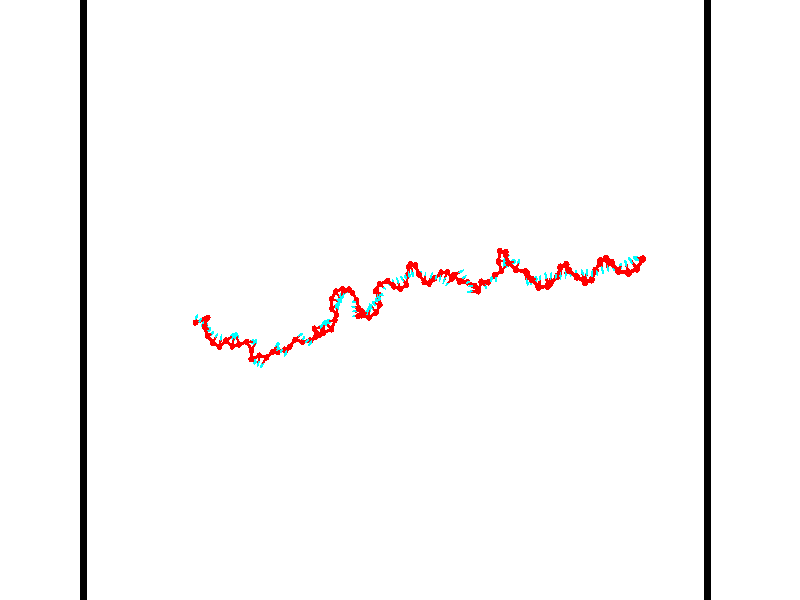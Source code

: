 // switches for output
#declare DRAW_BASES = 1; // possible values are 0, 1; only relevant for DNA ribbons
#declare DRAW_BASES_TYPE = 3; // possible values are 1, 2, 3; only relevant for DNA ribbons
#declare DRAW_FOG = 0; // set to 1 to enable fog

#include "colors.inc"

#include "transforms.inc"
background { rgb <1, 1, 1>}

#default {
   normal{
       ripples 0.25
       frequency 0.20
       turbulence 0.2
       lambda 5
   }
	finish {
		phong 0.1
		phong_size 40.
	}
}

// original window dimensions: 1024x640


// camera settings

camera {
	sky <-0, 1, 0>
	up <-0, 1, 0>
	right 1.6 * <0.99995, 0, 0.00999983>
	location <54.4867, 55, 106.329>
	look_at <55, 55, 55.0001>
	direction <0.513302, 0, -51.3289>
	angle 67.0682
}


# declare cpy_camera_pos = <54.4867, 55, 106.329>;
# if (DRAW_FOG = 1)
fog {
	fog_type 2
	up vnormalize(cpy_camera_pos)
	color rgbt<1,1,1,0.3>
	distance 1e-5
	fog_alt 3e-3
	fog_offset 88
}
# end


// LIGHTS

# declare lum = 6;
global_settings {
	ambient_light rgb lum * <0.05, 0.05, 0.05>
	max_trace_level 15
}# declare cpy_direct_light_amount = 0.25;
light_source
{	1000 * <-0.98995, -1, 1.00995>,
	rgb lum * cpy_direct_light_amount
	parallel
}

light_source
{	1000 * <0.98995, 1, -1.00995>,
	rgb lum * cpy_direct_light_amount
	parallel
}

// strand 0

// nucleotide -1

// particle -1
sphere {
	<35.777203, 53.229168, 49.255962> 0.250000
	pigment { color rgbt <1,0,0,0> }
	no_shadow
}
cylinder {
	<35.928059, 53.497490, 49.511395>,  <36.018570, 53.658485, 49.664654>, 0.100000
	pigment { color rgbt <1,0,0,0> }
	no_shadow
}
cylinder {
	<35.928059, 53.497490, 49.511395>,  <35.777203, 53.229168, 49.255962>, 0.100000
	pigment { color rgbt <1,0,0,0> }
	no_shadow
}

// particle -1
sphere {
	<35.928059, 53.497490, 49.511395> 0.100000
	pigment { color rgbt <1,0,0,0> }
	no_shadow
}
sphere {
	0, 1
	scale<0.080000,0.200000,0.300000>
	matrix <0.795590, -0.587626, 0.147417,
		0.474134, 0.452451, -0.755304,
		0.377137, 0.670808, 0.638580,
		36.041199, 53.698730, 49.702969>
	pigment { color rgbt <0,1,1,0> }
	no_shadow
}
cylinder {
	<36.476990, 53.446941, 49.050934>,  <35.777203, 53.229168, 49.255962>, 0.130000
	pigment { color rgbt <1,0,0,0> }
	no_shadow
}

// nucleotide -1

// particle -1
sphere {
	<36.476990, 53.446941, 49.050934> 0.250000
	pigment { color rgbt <1,0,0,0> }
	no_shadow
}
cylinder {
	<36.421989, 53.431419, 49.446831>,  <36.388988, 53.422108, 49.684368>, 0.100000
	pigment { color rgbt <1,0,0,0> }
	no_shadow
}
cylinder {
	<36.421989, 53.431419, 49.446831>,  <36.476990, 53.446941, 49.050934>, 0.100000
	pigment { color rgbt <1,0,0,0> }
	no_shadow
}

// particle -1
sphere {
	<36.421989, 53.431419, 49.446831> 0.100000
	pigment { color rgbt <1,0,0,0> }
	no_shadow
}
sphere {
	0, 1
	scale<0.080000,0.200000,0.300000>
	matrix <0.938193, -0.325530, 0.117578,
		0.317628, 0.944735, 0.081165,
		-0.137501, -0.038802, 0.989741,
		36.380737, 53.419777, 49.743752>
	pigment { color rgbt <0,1,1,0> }
	no_shadow
}
cylinder {
	<37.022507, 53.609543, 49.549480>,  <36.476990, 53.446941, 49.050934>, 0.130000
	pigment { color rgbt <1,0,0,0> }
	no_shadow
}

// nucleotide -1

// particle -1
sphere {
	<37.022507, 53.609543, 49.549480> 0.250000
	pigment { color rgbt <1,0,0,0> }
	no_shadow
}
cylinder {
	<36.831345, 53.331581, 49.764412>,  <36.716648, 53.164806, 49.893372>, 0.100000
	pigment { color rgbt <1,0,0,0> }
	no_shadow
}
cylinder {
	<36.831345, 53.331581, 49.764412>,  <37.022507, 53.609543, 49.549480>, 0.100000
	pigment { color rgbt <1,0,0,0> }
	no_shadow
}

// particle -1
sphere {
	<36.831345, 53.331581, 49.764412> 0.100000
	pigment { color rgbt <1,0,0,0> }
	no_shadow
}
sphere {
	0, 1
	scale<0.080000,0.200000,0.300000>
	matrix <0.878292, -0.388112, 0.279236,
		0.014502, 0.605379, 0.795805,
		-0.477905, -0.694900, 0.537328,
		36.687973, 53.123112, 49.925610>
	pigment { color rgbt <0,1,1,0> }
	no_shadow
}
cylinder {
	<37.112415, 53.526463, 50.366150>,  <37.022507, 53.609543, 49.549480>, 0.130000
	pigment { color rgbt <1,0,0,0> }
	no_shadow
}

// nucleotide -1

// particle -1
sphere {
	<37.112415, 53.526463, 50.366150> 0.250000
	pigment { color rgbt <1,0,0,0> }
	no_shadow
}
cylinder {
	<37.067448, 53.197601, 50.142929>,  <37.040466, 53.000286, 50.008995>, 0.100000
	pigment { color rgbt <1,0,0,0> }
	no_shadow
}
cylinder {
	<37.067448, 53.197601, 50.142929>,  <37.112415, 53.526463, 50.366150>, 0.100000
	pigment { color rgbt <1,0,0,0> }
	no_shadow
}

// particle -1
sphere {
	<37.067448, 53.197601, 50.142929> 0.100000
	pigment { color rgbt <1,0,0,0> }
	no_shadow
}
sphere {
	0, 1
	scale<0.080000,0.200000,0.300000>
	matrix <0.823115, -0.391662, 0.411196,
		-0.556635, -0.413115, 0.720758,
		-0.112423, -0.822153, -0.558055,
		37.033722, 52.950954, 49.975513>
	pigment { color rgbt <0,1,1,0> }
	no_shadow
}
cylinder {
	<37.116154, 52.967503, 50.829880>,  <37.112415, 53.526463, 50.366150>, 0.130000
	pigment { color rgbt <1,0,0,0> }
	no_shadow
}

// nucleotide -1

// particle -1
sphere {
	<37.116154, 52.967503, 50.829880> 0.250000
	pigment { color rgbt <1,0,0,0> }
	no_shadow
}
cylinder {
	<37.241024, 52.833725, 50.474197>,  <37.315945, 52.753460, 50.260788>, 0.100000
	pigment { color rgbt <1,0,0,0> }
	no_shadow
}
cylinder {
	<37.241024, 52.833725, 50.474197>,  <37.116154, 52.967503, 50.829880>, 0.100000
	pigment { color rgbt <1,0,0,0> }
	no_shadow
}

// particle -1
sphere {
	<37.241024, 52.833725, 50.474197> 0.100000
	pigment { color rgbt <1,0,0,0> }
	no_shadow
}
sphere {
	0, 1
	scale<0.080000,0.200000,0.300000>
	matrix <0.718801, -0.528856, 0.451261,
		-0.621185, -0.780038, 0.075302,
		0.312177, -0.334444, -0.889209,
		37.334679, 52.733391, 50.207436>
	pigment { color rgbt <0,1,1,0> }
	no_shadow
}
cylinder {
	<37.426983, 52.263233, 50.936924>,  <37.116154, 52.967503, 50.829880>, 0.130000
	pigment { color rgbt <1,0,0,0> }
	no_shadow
}

// nucleotide -1

// particle -1
sphere {
	<37.426983, 52.263233, 50.936924> 0.250000
	pigment { color rgbt <1,0,0,0> }
	no_shadow
}
cylinder {
	<37.542908, 52.341774, 50.562233>,  <37.612461, 52.388901, 50.337418>, 0.100000
	pigment { color rgbt <1,0,0,0> }
	no_shadow
}
cylinder {
	<37.542908, 52.341774, 50.562233>,  <37.426983, 52.263233, 50.936924>, 0.100000
	pigment { color rgbt <1,0,0,0> }
	no_shadow
}

// particle -1
sphere {
	<37.542908, 52.341774, 50.562233> 0.100000
	pigment { color rgbt <1,0,0,0> }
	no_shadow
}
sphere {
	0, 1
	scale<0.080000,0.200000,0.300000>
	matrix <0.872972, -0.455443, 0.174618,
		-0.392338, -0.868341, -0.303404,
		0.289811, 0.196354, -0.936725,
		37.629852, 52.400681, 50.281216>
	pigment { color rgbt <0,1,1,0> }
	no_shadow
}
cylinder {
	<37.865108, 51.743008, 50.786083>,  <37.426983, 52.263233, 50.936924>, 0.130000
	pigment { color rgbt <1,0,0,0> }
	no_shadow
}

// nucleotide -1

// particle -1
sphere {
	<37.865108, 51.743008, 50.786083> 0.250000
	pigment { color rgbt <1,0,0,0> }
	no_shadow
}
cylinder {
	<37.978958, 52.020325, 50.521255>,  <38.047268, 52.186714, 50.362358>, 0.100000
	pigment { color rgbt <1,0,0,0> }
	no_shadow
}
cylinder {
	<37.978958, 52.020325, 50.521255>,  <37.865108, 51.743008, 50.786083>, 0.100000
	pigment { color rgbt <1,0,0,0> }
	no_shadow
}

// particle -1
sphere {
	<37.978958, 52.020325, 50.521255> 0.100000
	pigment { color rgbt <1,0,0,0> }
	no_shadow
}
sphere {
	0, 1
	scale<0.080000,0.200000,0.300000>
	matrix <0.934242, -0.355421, 0.029454,
		-0.214894, -0.626919, -0.748862,
		0.284626, 0.693289, -0.662072,
		38.064346, 52.228310, 50.322636>
	pigment { color rgbt <0,1,1,0> }
	no_shadow
}
cylinder {
	<38.349068, 51.384480, 50.318138>,  <37.865108, 51.743008, 50.786083>, 0.130000
	pigment { color rgbt <1,0,0,0> }
	no_shadow
}

// nucleotide -1

// particle -1
sphere {
	<38.349068, 51.384480, 50.318138> 0.250000
	pigment { color rgbt <1,0,0,0> }
	no_shadow
}
cylinder {
	<38.415470, 51.777832, 50.288742>,  <38.455311, 52.013844, 50.271103>, 0.100000
	pigment { color rgbt <1,0,0,0> }
	no_shadow
}
cylinder {
	<38.415470, 51.777832, 50.288742>,  <38.349068, 51.384480, 50.318138>, 0.100000
	pigment { color rgbt <1,0,0,0> }
	no_shadow
}

// particle -1
sphere {
	<38.415470, 51.777832, 50.288742> 0.100000
	pigment { color rgbt <1,0,0,0> }
	no_shadow
}
sphere {
	0, 1
	scale<0.080000,0.200000,0.300000>
	matrix <0.949034, -0.179566, -0.259018,
		-0.267910, -0.026745, -0.963073,
		0.166008, 0.983382, -0.073489,
		38.465271, 52.072845, 50.266697>
	pigment { color rgbt <0,1,1,0> }
	no_shadow
}
cylinder {
	<38.934692, 51.877205, 50.297844>,  <38.349068, 51.384480, 50.318138>, 0.130000
	pigment { color rgbt <1,0,0,0> }
	no_shadow
}

// nucleotide -1

// particle -1
sphere {
	<38.934692, 51.877205, 50.297844> 0.250000
	pigment { color rgbt <1,0,0,0> }
	no_shadow
}
cylinder {
	<39.246208, 52.071411, 50.138966>,  <39.433117, 52.187935, 50.043640>, 0.100000
	pigment { color rgbt <1,0,0,0> }
	no_shadow
}
cylinder {
	<39.246208, 52.071411, 50.138966>,  <38.934692, 51.877205, 50.297844>, 0.100000
	pigment { color rgbt <1,0,0,0> }
	no_shadow
}

// particle -1
sphere {
	<39.246208, 52.071411, 50.138966> 0.100000
	pigment { color rgbt <1,0,0,0> }
	no_shadow
}
sphere {
	0, 1
	scale<0.080000,0.200000,0.300000>
	matrix <0.492919, -0.082031, 0.866200,
		0.387972, -0.870371, -0.303205,
		0.778787, 0.485516, -0.397197,
		39.479843, 52.217068, 50.019806>
	pigment { color rgbt <0,1,1,0> }
	no_shadow
}
cylinder {
	<39.549732, 51.420677, 50.402107>,  <38.934692, 51.877205, 50.297844>, 0.130000
	pigment { color rgbt <1,0,0,0> }
	no_shadow
}

// nucleotide -1

// particle -1
sphere {
	<39.549732, 51.420677, 50.402107> 0.250000
	pigment { color rgbt <1,0,0,0> }
	no_shadow
}
cylinder {
	<39.627277, 51.813042, 50.396137>,  <39.673805, 52.048462, 50.392555>, 0.100000
	pigment { color rgbt <1,0,0,0> }
	no_shadow
}
cylinder {
	<39.627277, 51.813042, 50.396137>,  <39.549732, 51.420677, 50.402107>, 0.100000
	pigment { color rgbt <1,0,0,0> }
	no_shadow
}

// particle -1
sphere {
	<39.627277, 51.813042, 50.396137> 0.100000
	pigment { color rgbt <1,0,0,0> }
	no_shadow
}
sphere {
	0, 1
	scale<0.080000,0.200000,0.300000>
	matrix <0.591746, -0.104785, 0.799286,
		0.782468, -0.163781, -0.600766,
		0.193858, 0.980916, -0.014926,
		39.685436, 52.107315, 50.391659>
	pigment { color rgbt <0,1,1,0> }
	no_shadow
}
cylinder {
	<40.209335, 51.593494, 50.555202>,  <39.549732, 51.420677, 50.402107>, 0.130000
	pigment { color rgbt <1,0,0,0> }
	no_shadow
}

// nucleotide -1

// particle -1
sphere {
	<40.209335, 51.593494, 50.555202> 0.250000
	pigment { color rgbt <1,0,0,0> }
	no_shadow
}
cylinder {
	<40.086941, 51.969406, 50.616119>,  <40.013504, 52.194954, 50.652668>, 0.100000
	pigment { color rgbt <1,0,0,0> }
	no_shadow
}
cylinder {
	<40.086941, 51.969406, 50.616119>,  <40.209335, 51.593494, 50.555202>, 0.100000
	pigment { color rgbt <1,0,0,0> }
	no_shadow
}

// particle -1
sphere {
	<40.086941, 51.969406, 50.616119> 0.100000
	pigment { color rgbt <1,0,0,0> }
	no_shadow
}
sphere {
	0, 1
	scale<0.080000,0.200000,0.300000>
	matrix <0.432036, -0.005472, 0.901840,
		0.848361, 0.341745, -0.404343,
		-0.305987, 0.939777, 0.152288,
		39.995144, 52.251339, 50.661804>
	pigment { color rgbt <0,1,1,0> }
	no_shadow
}
cylinder {
	<40.859211, 51.765633, 50.299591>,  <40.209335, 51.593494, 50.555202>, 0.130000
	pigment { color rgbt <1,0,0,0> }
	no_shadow
}

// nucleotide -1

// particle -1
sphere {
	<40.859211, 51.765633, 50.299591> 0.250000
	pigment { color rgbt <1,0,0,0> }
	no_shadow
}
cylinder {
	<41.097111, 51.755775, 49.978180>,  <41.239853, 51.749863, 49.785332>, 0.100000
	pigment { color rgbt <1,0,0,0> }
	no_shadow
}
cylinder {
	<41.097111, 51.755775, 49.978180>,  <40.859211, 51.765633, 50.299591>, 0.100000
	pigment { color rgbt <1,0,0,0> }
	no_shadow
}

// particle -1
sphere {
	<41.097111, 51.755775, 49.978180> 0.100000
	pigment { color rgbt <1,0,0,0> }
	no_shadow
}
sphere {
	0, 1
	scale<0.080000,0.200000,0.300000>
	matrix <0.796586, -0.116532, 0.593187,
		-0.108251, -0.992882, -0.049682,
		0.594754, -0.024637, -0.803530,
		41.275536, 51.748383, 49.737122>
	pigment { color rgbt <0,1,1,0> }
	no_shadow
}
cylinder {
	<41.282261, 51.091225, 50.219589>,  <40.859211, 51.765633, 50.299591>, 0.130000
	pigment { color rgbt <1,0,0,0> }
	no_shadow
}

// nucleotide -1

// particle -1
sphere {
	<41.282261, 51.091225, 50.219589> 0.250000
	pigment { color rgbt <1,0,0,0> }
	no_shadow
}
cylinder {
	<41.449696, 51.437859, 50.110916>,  <41.550156, 51.645840, 50.045712>, 0.100000
	pigment { color rgbt <1,0,0,0> }
	no_shadow
}
cylinder {
	<41.449696, 51.437859, 50.110916>,  <41.282261, 51.091225, 50.219589>, 0.100000
	pigment { color rgbt <1,0,0,0> }
	no_shadow
}

// particle -1
sphere {
	<41.449696, 51.437859, 50.110916> 0.100000
	pigment { color rgbt <1,0,0,0> }
	no_shadow
}
sphere {
	0, 1
	scale<0.080000,0.200000,0.300000>
	matrix <0.736794, -0.149152, 0.659460,
		0.530957, -0.476218, -0.700929,
		0.418591, 0.866585, -0.271681,
		41.575272, 51.697834, 50.029411>
	pigment { color rgbt <0,1,1,0> }
	no_shadow
}
cylinder {
	<41.141315, 50.385685, 49.788715>,  <41.282261, 51.091225, 50.219589>, 0.130000
	pigment { color rgbt <1,0,0,0> }
	no_shadow
}

// nucleotide -1

// particle -1
sphere {
	<41.141315, 50.385685, 49.788715> 0.250000
	pigment { color rgbt <1,0,0,0> }
	no_shadow
}
cylinder {
	<41.398975, 50.293709, 50.080524>,  <41.553570, 50.238522, 50.255608>, 0.100000
	pigment { color rgbt <1,0,0,0> }
	no_shadow
}
cylinder {
	<41.398975, 50.293709, 50.080524>,  <41.141315, 50.385685, 49.788715>, 0.100000
	pigment { color rgbt <1,0,0,0> }
	no_shadow
}

// particle -1
sphere {
	<41.398975, 50.293709, 50.080524> 0.100000
	pigment { color rgbt <1,0,0,0> }
	no_shadow
}
sphere {
	0, 1
	scale<0.080000,0.200000,0.300000>
	matrix <0.642020, -0.355913, -0.679070,
		0.415794, 0.905788, -0.081631,
		0.644147, -0.229944, 0.729520,
		41.592220, 50.224724, 50.299381>
	pigment { color rgbt <0,1,1,0> }
	no_shadow
}
cylinder {
	<41.866638, 50.655811, 49.619991>,  <41.141315, 50.385685, 49.788715>, 0.130000
	pigment { color rgbt <1,0,0,0> }
	no_shadow
}

// nucleotide -1

// particle -1
sphere {
	<41.866638, 50.655811, 49.619991> 0.250000
	pigment { color rgbt <1,0,0,0> }
	no_shadow
}
cylinder {
	<41.857224, 50.321331, 49.839157>,  <41.851574, 50.120644, 49.970657>, 0.100000
	pigment { color rgbt <1,0,0,0> }
	no_shadow
}
cylinder {
	<41.857224, 50.321331, 49.839157>,  <41.866638, 50.655811, 49.619991>, 0.100000
	pigment { color rgbt <1,0,0,0> }
	no_shadow
}

// particle -1
sphere {
	<41.857224, 50.321331, 49.839157> 0.100000
	pigment { color rgbt <1,0,0,0> }
	no_shadow
}
sphere {
	0, 1
	scale<0.080000,0.200000,0.300000>
	matrix <0.777626, -0.359752, -0.515631,
		0.628286, 0.413938, 0.658720,
		-0.023537, -0.836202, 0.547916,
		41.850163, 50.070469, 50.003532>
	pigment { color rgbt <0,1,1,0> }
	no_shadow
}
cylinder {
	<42.579845, 50.524448, 49.755241>,  <41.866638, 50.655811, 49.619991>, 0.130000
	pigment { color rgbt <1,0,0,0> }
	no_shadow
}

// nucleotide -1

// particle -1
sphere {
	<42.579845, 50.524448, 49.755241> 0.250000
	pigment { color rgbt <1,0,0,0> }
	no_shadow
}
cylinder {
	<42.343159, 50.203728, 49.788658>,  <42.201145, 50.011295, 49.808708>, 0.100000
	pigment { color rgbt <1,0,0,0> }
	no_shadow
}
cylinder {
	<42.343159, 50.203728, 49.788658>,  <42.579845, 50.524448, 49.755241>, 0.100000
	pigment { color rgbt <1,0,0,0> }
	no_shadow
}

// particle -1
sphere {
	<42.343159, 50.203728, 49.788658> 0.100000
	pigment { color rgbt <1,0,0,0> }
	no_shadow
}
sphere {
	0, 1
	scale<0.080000,0.200000,0.300000>
	matrix <0.572463, -0.490899, -0.656738,
		0.567585, -0.340780, 0.749477,
		-0.591721, -0.801803, 0.083543,
		42.165642, 49.963188, 49.813721>
	pigment { color rgbt <0,1,1,0> }
	no_shadow
}
cylinder {
	<43.071186, 50.918789, 49.638309>,  <42.579845, 50.524448, 49.755241>, 0.130000
	pigment { color rgbt <1,0,0,0> }
	no_shadow
}

// nucleotide -1

// particle -1
sphere {
	<43.071186, 50.918789, 49.638309> 0.250000
	pigment { color rgbt <1,0,0,0> }
	no_shadow
}
cylinder {
	<43.320232, 51.213230, 49.532101>,  <43.469662, 51.389893, 49.468376>, 0.100000
	pigment { color rgbt <1,0,0,0> }
	no_shadow
}
cylinder {
	<43.320232, 51.213230, 49.532101>,  <43.071186, 50.918789, 49.638309>, 0.100000
	pigment { color rgbt <1,0,0,0> }
	no_shadow
}

// particle -1
sphere {
	<43.320232, 51.213230, 49.532101> 0.100000
	pigment { color rgbt <1,0,0,0> }
	no_shadow
}
sphere {
	0, 1
	scale<0.080000,0.200000,0.300000>
	matrix <-0.612162, 0.246805, -0.751229,
		-0.487447, 0.630273, 0.604278,
		0.622618, 0.736100, -0.265525,
		43.507019, 51.434059, 49.452442>
	pigment { color rgbt <0,1,1,0> }
	no_shadow
}
cylinder {
	<43.505928, 50.898251, 49.034893>,  <43.071186, 50.918789, 49.638309>, 0.130000
	pigment { color rgbt <1,0,0,0> }
	no_shadow
}

// nucleotide -1

// particle -1
sphere {
	<43.505928, 50.898251, 49.034893> 0.250000
	pigment { color rgbt <1,0,0,0> }
	no_shadow
}
cylinder {
	<43.583225, 51.044083, 49.399254>,  <43.629604, 51.131584, 49.617870>, 0.100000
	pigment { color rgbt <1,0,0,0> }
	no_shadow
}
cylinder {
	<43.583225, 51.044083, 49.399254>,  <43.505928, 50.898251, 49.034893>, 0.100000
	pigment { color rgbt <1,0,0,0> }
	no_shadow
}

// particle -1
sphere {
	<43.583225, 51.044083, 49.399254> 0.100000
	pigment { color rgbt <1,0,0,0> }
	no_shadow
}
sphere {
	0, 1
	scale<0.080000,0.200000,0.300000>
	matrix <0.637182, -0.752612, 0.166056,
		0.746095, 0.548320, -0.377740,
		0.193239, 0.364583, 0.910900,
		43.641197, 51.153458, 49.672523>
	pigment { color rgbt <0,1,1,0> }
	no_shadow
}
cylinder {
	<44.123669, 51.080185, 49.061501>,  <43.505928, 50.898251, 49.034893>, 0.130000
	pigment { color rgbt <1,0,0,0> }
	no_shadow
}

// nucleotide -1

// particle -1
sphere {
	<44.123669, 51.080185, 49.061501> 0.250000
	pigment { color rgbt <1,0,0,0> }
	no_shadow
}
cylinder {
	<44.036221, 51.051197, 49.450748>,  <43.983753, 51.033806, 49.684296>, 0.100000
	pigment { color rgbt <1,0,0,0> }
	no_shadow
}
cylinder {
	<44.036221, 51.051197, 49.450748>,  <44.123669, 51.080185, 49.061501>, 0.100000
	pigment { color rgbt <1,0,0,0> }
	no_shadow
}

// particle -1
sphere {
	<44.036221, 51.051197, 49.450748> 0.100000
	pigment { color rgbt <1,0,0,0> }
	no_shadow
}
sphere {
	0, 1
	scale<0.080000,0.200000,0.300000>
	matrix <0.865522, -0.474938, 0.159078,
		0.450643, 0.877030, 0.166550,
		-0.218617, -0.072465, 0.973116,
		43.970634, 51.029457, 49.742683>
	pigment { color rgbt <0,1,1,0> }
	no_shadow
}
cylinder {
	<44.687641, 51.327606, 49.426296>,  <44.123669, 51.080185, 49.061501>, 0.130000
	pigment { color rgbt <1,0,0,0> }
	no_shadow
}

// nucleotide -1

// particle -1
sphere {
	<44.687641, 51.327606, 49.426296> 0.250000
	pigment { color rgbt <1,0,0,0> }
	no_shadow
}
cylinder {
	<44.513424, 51.053963, 49.660320>,  <44.408894, 50.889778, 49.800735>, 0.100000
	pigment { color rgbt <1,0,0,0> }
	no_shadow
}
cylinder {
	<44.513424, 51.053963, 49.660320>,  <44.687641, 51.327606, 49.426296>, 0.100000
	pigment { color rgbt <1,0,0,0> }
	no_shadow
}

// particle -1
sphere {
	<44.513424, 51.053963, 49.660320> 0.100000
	pigment { color rgbt <1,0,0,0> }
	no_shadow
}
sphere {
	0, 1
	scale<0.080000,0.200000,0.300000>
	matrix <0.885622, -0.209284, 0.414576,
		-0.161171, 0.698710, 0.697014,
		-0.435543, -0.684108, 0.585063,
		44.382763, 50.848732, 49.835838>
	pigment { color rgbt <0,1,1,0> }
	no_shadow
}
cylinder {
	<45.111393, 51.857441, 48.994225>,  <44.687641, 51.327606, 49.426296>, 0.130000
	pigment { color rgbt <1,0,0,0> }
	no_shadow
}

// nucleotide -1

// particle -1
sphere {
	<45.111393, 51.857441, 48.994225> 0.250000
	pigment { color rgbt <1,0,0,0> }
	no_shadow
}
cylinder {
	<45.416218, 52.081474, 49.124191>,  <45.599113, 52.215893, 49.202171>, 0.100000
	pigment { color rgbt <1,0,0,0> }
	no_shadow
}
cylinder {
	<45.416218, 52.081474, 49.124191>,  <45.111393, 51.857441, 48.994225>, 0.100000
	pigment { color rgbt <1,0,0,0> }
	no_shadow
}

// particle -1
sphere {
	<45.416218, 52.081474, 49.124191> 0.100000
	pigment { color rgbt <1,0,0,0> }
	no_shadow
}
sphere {
	0, 1
	scale<0.080000,0.200000,0.300000>
	matrix <0.458101, -0.820991, 0.340760,
		0.457604, -0.110838, -0.882221,
		0.762065, 0.560079, 0.324914,
		45.644836, 52.249496, 49.221664>
	pigment { color rgbt <0,1,1,0> }
	no_shadow
}
cylinder {
	<45.783447, 51.672817, 48.801117>,  <45.111393, 51.857441, 48.994225>, 0.130000
	pigment { color rgbt <1,0,0,0> }
	no_shadow
}

// nucleotide -1

// particle -1
sphere {
	<45.783447, 51.672817, 48.801117> 0.250000
	pigment { color rgbt <1,0,0,0> }
	no_shadow
}
cylinder {
	<45.895245, 51.867226, 49.132336>,  <45.962322, 51.983871, 49.331066>, 0.100000
	pigment { color rgbt <1,0,0,0> }
	no_shadow
}
cylinder {
	<45.895245, 51.867226, 49.132336>,  <45.783447, 51.672817, 48.801117>, 0.100000
	pigment { color rgbt <1,0,0,0> }
	no_shadow
}

// particle -1
sphere {
	<45.895245, 51.867226, 49.132336> 0.100000
	pigment { color rgbt <1,0,0,0> }
	no_shadow
}
sphere {
	0, 1
	scale<0.080000,0.200000,0.300000>
	matrix <0.677253, -0.711115, 0.188795,
		0.680598, 0.508033, -0.527910,
		0.279490, 0.486022, 0.828050,
		45.979092, 52.013031, 49.380753>
	pigment { color rgbt <0,1,1,0> }
	no_shadow
}
cylinder {
	<46.515678, 51.792637, 48.758736>,  <45.783447, 51.672817, 48.801117>, 0.130000
	pigment { color rgbt <1,0,0,0> }
	no_shadow
}

// nucleotide -1

// particle -1
sphere {
	<46.515678, 51.792637, 48.758736> 0.250000
	pigment { color rgbt <1,0,0,0> }
	no_shadow
}
cylinder {
	<46.376564, 51.774433, 49.133324>,  <46.293095, 51.763512, 49.358074>, 0.100000
	pigment { color rgbt <1,0,0,0> }
	no_shadow
}
cylinder {
	<46.376564, 51.774433, 49.133324>,  <46.515678, 51.792637, 48.758736>, 0.100000
	pigment { color rgbt <1,0,0,0> }
	no_shadow
}

// particle -1
sphere {
	<46.376564, 51.774433, 49.133324> 0.100000
	pigment { color rgbt <1,0,0,0> }
	no_shadow
}
sphere {
	0, 1
	scale<0.080000,0.200000,0.300000>
	matrix <0.708903, -0.666443, 0.230890,
		0.613595, 0.744166, 0.264043,
		-0.347790, -0.045508, 0.936467,
		46.272228, 51.760780, 49.414265>
	pigment { color rgbt <0,1,1,0> }
	no_shadow
}
cylinder {
	<47.094398, 52.086205, 49.273186>,  <46.515678, 51.792637, 48.758736>, 0.130000
	pigment { color rgbt <1,0,0,0> }
	no_shadow
}

// nucleotide -1

// particle -1
sphere {
	<47.094398, 52.086205, 49.273186> 0.250000
	pigment { color rgbt <1,0,0,0> }
	no_shadow
}
cylinder {
	<46.842781, 51.822155, 49.437401>,  <46.691811, 51.663723, 49.535931>, 0.100000
	pigment { color rgbt <1,0,0,0> }
	no_shadow
}
cylinder {
	<46.842781, 51.822155, 49.437401>,  <47.094398, 52.086205, 49.273186>, 0.100000
	pigment { color rgbt <1,0,0,0> }
	no_shadow
}

// particle -1
sphere {
	<46.842781, 51.822155, 49.437401> 0.100000
	pigment { color rgbt <1,0,0,0> }
	no_shadow
}
sphere {
	0, 1
	scale<0.080000,0.200000,0.300000>
	matrix <0.777371, -0.533074, 0.333956,
		-0.001607, 0.529211, 0.848489,
		-0.629041, -0.660127, 0.410537,
		46.654068, 51.624115, 49.560562>
	pigment { color rgbt <0,1,1,0> }
	no_shadow
}
cylinder {
	<47.023022, 52.760624, 49.674007>,  <47.094398, 52.086205, 49.273186>, 0.130000
	pigment { color rgbt <1,0,0,0> }
	no_shadow
}

// nucleotide -1

// particle -1
sphere {
	<47.023022, 52.760624, 49.674007> 0.250000
	pigment { color rgbt <1,0,0,0> }
	no_shadow
}
cylinder {
	<47.371746, 52.829926, 49.490738>,  <47.580982, 52.871506, 49.380775>, 0.100000
	pigment { color rgbt <1,0,0,0> }
	no_shadow
}
cylinder {
	<47.371746, 52.829926, 49.490738>,  <47.023022, 52.760624, 49.674007>, 0.100000
	pigment { color rgbt <1,0,0,0> }
	no_shadow
}

// particle -1
sphere {
	<47.371746, 52.829926, 49.490738> 0.100000
	pigment { color rgbt <1,0,0,0> }
	no_shadow
}
sphere {
	0, 1
	scale<0.080000,0.200000,0.300000>
	matrix <0.429910, 0.177667, 0.885219,
		0.234776, -0.968718, 0.080406,
		0.871813, 0.173261, -0.458173,
		47.633289, 52.881901, 49.353287>
	pigment { color rgbt <0,1,1,0> }
	no_shadow
}
cylinder {
	<47.548756, 52.277229, 49.897789>,  <47.023022, 52.760624, 49.674007>, 0.130000
	pigment { color rgbt <1,0,0,0> }
	no_shadow
}

// nucleotide -1

// particle -1
sphere {
	<47.548756, 52.277229, 49.897789> 0.250000
	pigment { color rgbt <1,0,0,0> }
	no_shadow
}
cylinder {
	<47.686626, 52.633621, 49.779564>,  <47.769348, 52.847454, 49.708630>, 0.100000
	pigment { color rgbt <1,0,0,0> }
	no_shadow
}
cylinder {
	<47.686626, 52.633621, 49.779564>,  <47.548756, 52.277229, 49.897789>, 0.100000
	pigment { color rgbt <1,0,0,0> }
	no_shadow
}

// particle -1
sphere {
	<47.686626, 52.633621, 49.779564> 0.100000
	pigment { color rgbt <1,0,0,0> }
	no_shadow
}
sphere {
	0, 1
	scale<0.080000,0.200000,0.300000>
	matrix <0.454200, 0.117254, 0.883150,
		0.821521, -0.438649, -0.364266,
		0.344681, 0.890976, -0.295561,
		47.790031, 52.900913, 49.690895>
	pigment { color rgbt <0,1,1,0> }
	no_shadow
}
cylinder {
	<47.955872, 52.477016, 50.390610>,  <47.548756, 52.277229, 49.897789>, 0.130000
	pigment { color rgbt <1,0,0,0> }
	no_shadow
}

// nucleotide -1

// particle -1
sphere {
	<47.955872, 52.477016, 50.390610> 0.250000
	pigment { color rgbt <1,0,0,0> }
	no_shadow
}
cylinder {
	<47.949257, 52.831028, 50.204514>,  <47.945286, 53.043434, 50.092854>, 0.100000
	pigment { color rgbt <1,0,0,0> }
	no_shadow
}
cylinder {
	<47.949257, 52.831028, 50.204514>,  <47.955872, 52.477016, 50.390610>, 0.100000
	pigment { color rgbt <1,0,0,0> }
	no_shadow
}

// particle -1
sphere {
	<47.949257, 52.831028, 50.204514> 0.100000
	pigment { color rgbt <1,0,0,0> }
	no_shadow
}
sphere {
	0, 1
	scale<0.080000,0.200000,0.300000>
	matrix <0.498223, 0.410721, 0.763598,
		0.866891, -0.219165, -0.447735,
		-0.016541, 0.885028, -0.465244,
		47.944294, 53.096535, 50.064941>
	pigment { color rgbt <0,1,1,0> }
	no_shadow
}
cylinder {
	<48.711353, 52.733280, 50.383839>,  <47.955872, 52.477016, 50.390610>, 0.130000
	pigment { color rgbt <1,0,0,0> }
	no_shadow
}

// nucleotide -1

// particle -1
sphere {
	<48.711353, 52.733280, 50.383839> 0.250000
	pigment { color rgbt <1,0,0,0> }
	no_shadow
}
cylinder {
	<48.417740, 53.004051, 50.362072>,  <48.241573, 53.166515, 50.349014>, 0.100000
	pigment { color rgbt <1,0,0,0> }
	no_shadow
}
cylinder {
	<48.417740, 53.004051, 50.362072>,  <48.711353, 52.733280, 50.383839>, 0.100000
	pigment { color rgbt <1,0,0,0> }
	no_shadow
}

// particle -1
sphere {
	<48.417740, 53.004051, 50.362072> 0.100000
	pigment { color rgbt <1,0,0,0> }
	no_shadow
}
sphere {
	0, 1
	scale<0.080000,0.200000,0.300000>
	matrix <0.332258, 0.427851, 0.840564,
		0.592286, 0.598921, -0.538973,
		-0.734031, 0.676932, -0.054414,
		48.197529, 53.207130, 50.345749>
	pigment { color rgbt <0,1,1,0> }
	no_shadow
}
cylinder {
	<49.011044, 53.451992, 50.195972>,  <48.711353, 52.733280, 50.383839>, 0.130000
	pigment { color rgbt <1,0,0,0> }
	no_shadow
}

// nucleotide -1

// particle -1
sphere {
	<49.011044, 53.451992, 50.195972> 0.250000
	pigment { color rgbt <1,0,0,0> }
	no_shadow
}
cylinder {
	<48.689617, 53.385693, 50.424641>,  <48.496761, 53.345913, 50.561840>, 0.100000
	pigment { color rgbt <1,0,0,0> }
	no_shadow
}
cylinder {
	<48.689617, 53.385693, 50.424641>,  <49.011044, 53.451992, 50.195972>, 0.100000
	pigment { color rgbt <1,0,0,0> }
	no_shadow
}

// particle -1
sphere {
	<48.689617, 53.385693, 50.424641> 0.100000
	pigment { color rgbt <1,0,0,0> }
	no_shadow
}
sphere {
	0, 1
	scale<0.080000,0.200000,0.300000>
	matrix <0.540840, 0.197718, 0.817557,
		-0.248535, 0.966145, -0.069239,
		-0.803569, -0.165744, 0.571670,
		48.448547, 53.335968, 50.596142>
	pigment { color rgbt <0,1,1,0> }
	no_shadow
}
cylinder {
	<49.067425, 53.848461, 49.515079>,  <49.011044, 53.451992, 50.195972>, 0.130000
	pigment { color rgbt <1,0,0,0> }
	no_shadow
}

// nucleotide -1

// particle -1
sphere {
	<49.067425, 53.848461, 49.515079> 0.250000
	pigment { color rgbt <1,0,0,0> }
	no_shadow
}
cylinder {
	<49.136581, 54.183960, 49.721619>,  <49.178074, 54.385258, 49.845543>, 0.100000
	pigment { color rgbt <1,0,0,0> }
	no_shadow
}
cylinder {
	<49.136581, 54.183960, 49.721619>,  <49.067425, 53.848461, 49.515079>, 0.100000
	pigment { color rgbt <1,0,0,0> }
	no_shadow
}

// particle -1
sphere {
	<49.136581, 54.183960, 49.721619> 0.100000
	pigment { color rgbt <1,0,0,0> }
	no_shadow
}
sphere {
	0, 1
	scale<0.080000,0.200000,0.300000>
	matrix <0.149744, 0.495768, -0.855448,
		-0.973491, 0.225220, -0.039883,
		0.172891, 0.838744, 0.516351,
		49.188450, 54.435581, 49.876522>
	pigment { color rgbt <0,1,1,0> }
	no_shadow
}
cylinder {
	<48.625492, 54.302650, 49.325989>,  <49.067425, 53.848461, 49.515079>, 0.130000
	pigment { color rgbt <1,0,0,0> }
	no_shadow
}

// nucleotide -1

// particle -1
sphere {
	<48.625492, 54.302650, 49.325989> 0.250000
	pigment { color rgbt <1,0,0,0> }
	no_shadow
}
cylinder {
	<48.949959, 54.494019, 49.460526>,  <49.144638, 54.608841, 49.541248>, 0.100000
	pigment { color rgbt <1,0,0,0> }
	no_shadow
}
cylinder {
	<48.949959, 54.494019, 49.460526>,  <48.625492, 54.302650, 49.325989>, 0.100000
	pigment { color rgbt <1,0,0,0> }
	no_shadow
}

// particle -1
sphere {
	<48.949959, 54.494019, 49.460526> 0.100000
	pigment { color rgbt <1,0,0,0> }
	no_shadow
}
sphere {
	0, 1
	scale<0.080000,0.200000,0.300000>
	matrix <-0.110167, 0.689835, -0.715536,
		-0.574350, 0.543362, 0.612275,
		0.811163, 0.478420, 0.336346,
		49.193306, 54.637543, 49.561428>
	pigment { color rgbt <0,1,1,0> }
	no_shadow
}
cylinder {
	<48.600800, 55.074135, 49.280846>,  <48.625492, 54.302650, 49.325989>, 0.130000
	pigment { color rgbt <1,0,0,0> }
	no_shadow
}

// nucleotide -1

// particle -1
sphere {
	<48.600800, 55.074135, 49.280846> 0.250000
	pigment { color rgbt <1,0,0,0> }
	no_shadow
}
cylinder {
	<48.989365, 54.980549, 49.264755>,  <49.222504, 54.924397, 49.255100>, 0.100000
	pigment { color rgbt <1,0,0,0> }
	no_shadow
}
cylinder {
	<48.989365, 54.980549, 49.264755>,  <48.600800, 55.074135, 49.280846>, 0.100000
	pigment { color rgbt <1,0,0,0> }
	no_shadow
}

// particle -1
sphere {
	<48.989365, 54.980549, 49.264755> 0.100000
	pigment { color rgbt <1,0,0,0> }
	no_shadow
}
sphere {
	0, 1
	scale<0.080000,0.200000,0.300000>
	matrix <0.146187, 0.723039, -0.675162,
		0.187051, 0.649980, 0.736572,
		0.971412, -0.233967, -0.040227,
		49.280788, 54.910358, 49.252686>
	pigment { color rgbt <0,1,1,0> }
	no_shadow
}
cylinder {
	<48.988007, 55.673164, 49.270023>,  <48.600800, 55.074135, 49.280846>, 0.130000
	pigment { color rgbt <1,0,0,0> }
	no_shadow
}

// nucleotide -1

// particle -1
sphere {
	<48.988007, 55.673164, 49.270023> 0.250000
	pigment { color rgbt <1,0,0,0> }
	no_shadow
}
cylinder {
	<49.198551, 55.380760, 49.096329>,  <49.324879, 55.205318, 48.992111>, 0.100000
	pigment { color rgbt <1,0,0,0> }
	no_shadow
}
cylinder {
	<49.198551, 55.380760, 49.096329>,  <48.988007, 55.673164, 49.270023>, 0.100000
	pigment { color rgbt <1,0,0,0> }
	no_shadow
}

// particle -1
sphere {
	<49.198551, 55.380760, 49.096329> 0.100000
	pigment { color rgbt <1,0,0,0> }
	no_shadow
}
sphere {
	0, 1
	scale<0.080000,0.200000,0.300000>
	matrix <0.251321, 0.621656, -0.741878,
		0.812266, 0.281367, 0.510937,
		0.526366, -0.731011, -0.434237,
		49.356461, 55.161457, 48.966057>
	pigment { color rgbt <0,1,1,0> }
	no_shadow
}
cylinder {
	<49.599640, 55.874039, 49.100967>,  <48.988007, 55.673164, 49.270023>, 0.130000
	pigment { color rgbt <1,0,0,0> }
	no_shadow
}

// nucleotide -1

// particle -1
sphere {
	<49.599640, 55.874039, 49.100967> 0.250000
	pigment { color rgbt <1,0,0,0> }
	no_shadow
}
cylinder {
	<49.553883, 55.568871, 48.846455>,  <49.526428, 55.385769, 48.693745>, 0.100000
	pigment { color rgbt <1,0,0,0> }
	no_shadow
}
cylinder {
	<49.553883, 55.568871, 48.846455>,  <49.599640, 55.874039, 49.100967>, 0.100000
	pigment { color rgbt <1,0,0,0> }
	no_shadow
}

// particle -1
sphere {
	<49.553883, 55.568871, 48.846455> 0.100000
	pigment { color rgbt <1,0,0,0> }
	no_shadow
}
sphere {
	0, 1
	scale<0.080000,0.200000,0.300000>
	matrix <0.253806, 0.596790, -0.761199,
		0.960466, -0.248573, 0.125363,
		-0.114398, -0.762924, -0.636287,
		49.519562, 55.339993, 48.655567>
	pigment { color rgbt <0,1,1,0> }
	no_shadow
}
cylinder {
	<50.200726, 55.831051, 48.642387>,  <49.599640, 55.874039, 49.100967>, 0.130000
	pigment { color rgbt <1,0,0,0> }
	no_shadow
}

// nucleotide -1

// particle -1
sphere {
	<50.200726, 55.831051, 48.642387> 0.250000
	pigment { color rgbt <1,0,0,0> }
	no_shadow
}
cylinder {
	<49.881550, 55.672703, 48.460579>,  <49.690044, 55.577694, 48.351494>, 0.100000
	pigment { color rgbt <1,0,0,0> }
	no_shadow
}
cylinder {
	<49.881550, 55.672703, 48.460579>,  <50.200726, 55.831051, 48.642387>, 0.100000
	pigment { color rgbt <1,0,0,0> }
	no_shadow
}

// particle -1
sphere {
	<49.881550, 55.672703, 48.460579> 0.100000
	pigment { color rgbt <1,0,0,0> }
	no_shadow
}
sphere {
	0, 1
	scale<0.080000,0.200000,0.300000>
	matrix <0.311058, 0.375448, -0.873088,
		0.516276, -0.838049, -0.176444,
		-0.797936, -0.395870, -0.454517,
		49.642170, 55.553944, 48.324223>
	pigment { color rgbt <0,1,1,0> }
	no_shadow
}
cylinder {
	<50.515015, 55.552231, 48.050777>,  <50.200726, 55.831051, 48.642387>, 0.130000
	pigment { color rgbt <1,0,0,0> }
	no_shadow
}

// nucleotide -1

// particle -1
sphere {
	<50.515015, 55.552231, 48.050777> 0.250000
	pigment { color rgbt <1,0,0,0> }
	no_shadow
}
cylinder {
	<50.136166, 55.679909, 48.063919>,  <49.908855, 55.756516, 48.071804>, 0.100000
	pigment { color rgbt <1,0,0,0> }
	no_shadow
}
cylinder {
	<50.136166, 55.679909, 48.063919>,  <50.515015, 55.552231, 48.050777>, 0.100000
	pigment { color rgbt <1,0,0,0> }
	no_shadow
}

// particle -1
sphere {
	<50.136166, 55.679909, 48.063919> 0.100000
	pigment { color rgbt <1,0,0,0> }
	no_shadow
}
sphere {
	0, 1
	scale<0.080000,0.200000,0.300000>
	matrix <0.194000, 0.651153, -0.733733,
		-0.255601, -0.688558, -0.678643,
		-0.947118, 0.319199, 0.032855,
		49.852032, 55.775669, 48.073776>
	pigment { color rgbt <0,1,1,0> }
	no_shadow
}
cylinder {
	<50.893406, 54.999126, 47.942501>,  <50.515015, 55.552231, 48.050777>, 0.130000
	pigment { color rgbt <1,0,0,0> }
	no_shadow
}

// nucleotide -1

// particle -1
sphere {
	<50.893406, 54.999126, 47.942501> 0.250000
	pigment { color rgbt <1,0,0,0> }
	no_shadow
}
cylinder {
	<50.756714, 54.918526, 48.309677>,  <50.674698, 54.870167, 48.529984>, 0.100000
	pigment { color rgbt <1,0,0,0> }
	no_shadow
}
cylinder {
	<50.756714, 54.918526, 48.309677>,  <50.893406, 54.999126, 47.942501>, 0.100000
	pigment { color rgbt <1,0,0,0> }
	no_shadow
}

// particle -1
sphere {
	<50.756714, 54.918526, 48.309677> 0.100000
	pigment { color rgbt <1,0,0,0> }
	no_shadow
}
sphere {
	0, 1
	scale<0.080000,0.200000,0.300000>
	matrix <-0.145501, -0.953624, -0.263499,
		0.928465, -0.223607, 0.296567,
		-0.341733, -0.201499, 0.917942,
		50.654194, 54.858074, 48.585060>
	pigment { color rgbt <0,1,1,0> }
	no_shadow
}
cylinder {
	<51.072960, 54.356461, 48.037716>,  <50.893406, 54.999126, 47.942501>, 0.130000
	pigment { color rgbt <1,0,0,0> }
	no_shadow
}

// nucleotide -1

// particle -1
sphere {
	<51.072960, 54.356461, 48.037716> 0.250000
	pigment { color rgbt <1,0,0,0> }
	no_shadow
}
cylinder {
	<50.826031, 54.403065, 48.348930>,  <50.677876, 54.431026, 48.535660>, 0.100000
	pigment { color rgbt <1,0,0,0> }
	no_shadow
}
cylinder {
	<50.826031, 54.403065, 48.348930>,  <51.072960, 54.356461, 48.037716>, 0.100000
	pigment { color rgbt <1,0,0,0> }
	no_shadow
}

// particle -1
sphere {
	<50.826031, 54.403065, 48.348930> 0.100000
	pigment { color rgbt <1,0,0,0> }
	no_shadow
}
sphere {
	0, 1
	scale<0.080000,0.200000,0.300000>
	matrix <-0.089135, -0.992963, 0.077976,
		0.781648, -0.021214, 0.623359,
		-0.617318, 0.116513, 0.778038,
		50.640835, 54.438019, 48.582340>
	pigment { color rgbt <0,1,1,0> }
	no_shadow
}
cylinder {
	<51.433411, 54.116604, 48.672482>,  <51.072960, 54.356461, 48.037716>, 0.130000
	pigment { color rgbt <1,0,0,0> }
	no_shadow
}

// nucleotide -1

// particle -1
sphere {
	<51.433411, 54.116604, 48.672482> 0.250000
	pigment { color rgbt <1,0,0,0> }
	no_shadow
}
cylinder {
	<51.038921, 54.106659, 48.607059>,  <50.802227, 54.100693, 48.567806>, 0.100000
	pigment { color rgbt <1,0,0,0> }
	no_shadow
}
cylinder {
	<51.038921, 54.106659, 48.607059>,  <51.433411, 54.116604, 48.672482>, 0.100000
	pigment { color rgbt <1,0,0,0> }
	no_shadow
}

// particle -1
sphere {
	<51.038921, 54.106659, 48.607059> 0.100000
	pigment { color rgbt <1,0,0,0> }
	no_shadow
}
sphere {
	0, 1
	scale<0.080000,0.200000,0.300000>
	matrix <0.028314, -0.999422, -0.018830,
		-0.162992, -0.023201, 0.986355,
		-0.986221, -0.024859, -0.163555,
		50.743053, 54.099201, 48.557995>
	pigment { color rgbt <0,1,1,0> }
	no_shadow
}
cylinder {
	<51.094936, 53.734543, 49.115234>,  <51.433411, 54.116604, 48.672482>, 0.130000
	pigment { color rgbt <1,0,0,0> }
	no_shadow
}

// nucleotide -1

// particle -1
sphere {
	<51.094936, 53.734543, 49.115234> 0.250000
	pigment { color rgbt <1,0,0,0> }
	no_shadow
}
cylinder {
	<50.885548, 53.722603, 48.774628>,  <50.759914, 53.715439, 48.570263>, 0.100000
	pigment { color rgbt <1,0,0,0> }
	no_shadow
}
cylinder {
	<50.885548, 53.722603, 48.774628>,  <51.094936, 53.734543, 49.115234>, 0.100000
	pigment { color rgbt <1,0,0,0> }
	no_shadow
}

// particle -1
sphere {
	<50.885548, 53.722603, 48.774628> 0.100000
	pigment { color rgbt <1,0,0,0> }
	no_shadow
}
sphere {
	0, 1
	scale<0.080000,0.200000,0.300000>
	matrix <0.180242, -0.980648, -0.076431,
		-0.832761, -0.193489, 0.518720,
		-0.523471, -0.029846, -0.851521,
		50.728508, 53.713650, 48.519173>
	pigment { color rgbt <0,1,1,0> }
	no_shadow
}
cylinder {
	<51.450645, 53.792850, 49.634296>,  <51.094936, 53.734543, 49.115234>, 0.130000
	pigment { color rgbt <1,0,0,0> }
	no_shadow
}

// nucleotide -1

// particle -1
sphere {
	<51.450645, 53.792850, 49.634296> 0.250000
	pigment { color rgbt <1,0,0,0> }
	no_shadow
}
cylinder {
	<51.727821, 53.920982, 49.375927>,  <51.894127, 53.997860, 49.220905>, 0.100000
	pigment { color rgbt <1,0,0,0> }
	no_shadow
}
cylinder {
	<51.727821, 53.920982, 49.375927>,  <51.450645, 53.792850, 49.634296>, 0.100000
	pigment { color rgbt <1,0,0,0> }
	no_shadow
}

// particle -1
sphere {
	<51.727821, 53.920982, 49.375927> 0.100000
	pigment { color rgbt <1,0,0,0> }
	no_shadow
}
sphere {
	0, 1
	scale<0.080000,0.200000,0.300000>
	matrix <0.447693, 0.511084, 0.733733,
		0.565157, -0.797612, 0.210743,
		0.692942, 0.320326, -0.645928,
		51.935703, 54.017078, 49.182148>
	pigment { color rgbt <0,1,1,0> }
	no_shadow
}
cylinder {
	<52.157471, 53.615902, 49.727787>,  <51.450645, 53.792850, 49.634296>, 0.130000
	pigment { color rgbt <1,0,0,0> }
	no_shadow
}

// nucleotide -1

// particle -1
sphere {
	<52.157471, 53.615902, 49.727787> 0.250000
	pigment { color rgbt <1,0,0,0> }
	no_shadow
}
cylinder {
	<52.158962, 53.979134, 49.560272>,  <52.159855, 54.197071, 49.459763>, 0.100000
	pigment { color rgbt <1,0,0,0> }
	no_shadow
}
cylinder {
	<52.158962, 53.979134, 49.560272>,  <52.157471, 53.615902, 49.727787>, 0.100000
	pigment { color rgbt <1,0,0,0> }
	no_shadow
}

// particle -1
sphere {
	<52.158962, 53.979134, 49.560272> 0.100000
	pigment { color rgbt <1,0,0,0> }
	no_shadow
}
sphere {
	0, 1
	scale<0.080000,0.200000,0.300000>
	matrix <0.490825, 0.363217, 0.791937,
		0.871250, -0.208503, -0.444353,
		0.003725, 0.908075, -0.418791,
		52.160080, 54.251556, 49.434635>
	pigment { color rgbt <0,1,1,0> }
	no_shadow
}
cylinder {
	<52.809540, 54.020069, 49.561317>,  <52.157471, 53.615902, 49.727787>, 0.130000
	pigment { color rgbt <1,0,0,0> }
	no_shadow
}

// nucleotide -1

// particle -1
sphere {
	<52.809540, 54.020069, 49.561317> 0.250000
	pigment { color rgbt <1,0,0,0> }
	no_shadow
}
cylinder {
	<52.546177, 54.292912, 49.688583>,  <52.388161, 54.456615, 49.764942>, 0.100000
	pigment { color rgbt <1,0,0,0> }
	no_shadow
}
cylinder {
	<52.546177, 54.292912, 49.688583>,  <52.809540, 54.020069, 49.561317>, 0.100000
	pigment { color rgbt <1,0,0,0> }
	no_shadow
}

// particle -1
sphere {
	<52.546177, 54.292912, 49.688583> 0.100000
	pigment { color rgbt <1,0,0,0> }
	no_shadow
}
sphere {
	0, 1
	scale<0.080000,0.200000,0.300000>
	matrix <0.690334, 0.378844, 0.616374,
		0.299898, 0.625466, -0.720315,
		-0.658408, 0.682107, 0.318166,
		52.348656, 54.497543, 49.784035>
	pigment { color rgbt <0,1,1,0> }
	no_shadow
}
cylinder {
	<53.171551, 54.631626, 49.495857>,  <52.809540, 54.020069, 49.561317>, 0.130000
	pigment { color rgbt <1,0,0,0> }
	no_shadow
}

// nucleotide -1

// particle -1
sphere {
	<53.171551, 54.631626, 49.495857> 0.250000
	pigment { color rgbt <1,0,0,0> }
	no_shadow
}
cylinder {
	<52.866306, 54.697193, 49.745911>,  <52.683159, 54.736534, 49.895943>, 0.100000
	pigment { color rgbt <1,0,0,0> }
	no_shadow
}
cylinder {
	<52.866306, 54.697193, 49.745911>,  <53.171551, 54.631626, 49.495857>, 0.100000
	pigment { color rgbt <1,0,0,0> }
	no_shadow
}

// particle -1
sphere {
	<52.866306, 54.697193, 49.745911> 0.100000
	pigment { color rgbt <1,0,0,0> }
	no_shadow
}
sphere {
	0, 1
	scale<0.080000,0.200000,0.300000>
	matrix <0.621886, 0.449451, 0.641289,
		-0.175847, 0.878136, -0.444920,
		-0.763109, 0.163921, 0.625135,
		52.637375, 54.746368, 49.933453>
	pigment { color rgbt <0,1,1,0> }
	no_shadow
}
cylinder {
	<53.065239, 55.350296, 49.625710>,  <53.171551, 54.631626, 49.495857>, 0.130000
	pigment { color rgbt <1,0,0,0> }
	no_shadow
}

// nucleotide -1

// particle -1
sphere {
	<53.065239, 55.350296, 49.625710> 0.250000
	pigment { color rgbt <1,0,0,0> }
	no_shadow
}
cylinder {
	<52.958454, 55.158180, 49.959908>,  <52.894382, 55.042912, 50.160427>, 0.100000
	pigment { color rgbt <1,0,0,0> }
	no_shadow
}
cylinder {
	<52.958454, 55.158180, 49.959908>,  <53.065239, 55.350296, 49.625710>, 0.100000
	pigment { color rgbt <1,0,0,0> }
	no_shadow
}

// particle -1
sphere {
	<52.958454, 55.158180, 49.959908> 0.100000
	pigment { color rgbt <1,0,0,0> }
	no_shadow
}
sphere {
	0, 1
	scale<0.080000,0.200000,0.300000>
	matrix <0.661880, 0.538762, 0.521201,
		-0.700460, 0.692141, 0.174062,
		-0.266967, -0.480288, 0.835495,
		52.878365, 55.014095, 50.210556>
	pigment { color rgbt <0,1,1,0> }
	no_shadow
}
cylinder {
	<52.886856, 55.812374, 50.237648>,  <53.065239, 55.350296, 49.625710>, 0.130000
	pigment { color rgbt <1,0,0,0> }
	no_shadow
}

// nucleotide -1

// particle -1
sphere {
	<52.886856, 55.812374, 50.237648> 0.250000
	pigment { color rgbt <1,0,0,0> }
	no_shadow
}
cylinder {
	<53.003429, 55.459091, 50.384621>,  <53.073376, 55.247120, 50.472805>, 0.100000
	pigment { color rgbt <1,0,0,0> }
	no_shadow
}
cylinder {
	<53.003429, 55.459091, 50.384621>,  <52.886856, 55.812374, 50.237648>, 0.100000
	pigment { color rgbt <1,0,0,0> }
	no_shadow
}

// particle -1
sphere {
	<53.003429, 55.459091, 50.384621> 0.100000
	pigment { color rgbt <1,0,0,0> }
	no_shadow
}
sphere {
	0, 1
	scale<0.080000,0.200000,0.300000>
	matrix <0.626619, 0.466485, 0.624292,
		-0.722782, 0.048298, 0.689387,
		0.291436, -0.883209, 0.367432,
		53.090858, 55.194130, 50.494850>
	pigment { color rgbt <0,1,1,0> }
	no_shadow
}
cylinder {
	<52.778812, 55.671741, 51.018780>,  <52.886856, 55.812374, 50.237648>, 0.130000
	pigment { color rgbt <1,0,0,0> }
	no_shadow
}

// nucleotide -1

// particle -1
sphere {
	<52.778812, 55.671741, 51.018780> 0.250000
	pigment { color rgbt <1,0,0,0> }
	no_shadow
}
cylinder {
	<53.081692, 55.543579, 50.791100>,  <53.263420, 55.466682, 50.654491>, 0.100000
	pigment { color rgbt <1,0,0,0> }
	no_shadow
}
cylinder {
	<53.081692, 55.543579, 50.791100>,  <52.778812, 55.671741, 51.018780>, 0.100000
	pigment { color rgbt <1,0,0,0> }
	no_shadow
}

// particle -1
sphere {
	<53.081692, 55.543579, 50.791100> 0.100000
	pigment { color rgbt <1,0,0,0> }
	no_shadow
}
sphere {
	0, 1
	scale<0.080000,0.200000,0.300000>
	matrix <0.606944, 0.667174, 0.431854,
		0.241388, -0.672473, 0.699651,
		0.757199, -0.320405, -0.569202,
		53.308853, 55.447456, 50.620338>
	pigment { color rgbt <0,1,1,0> }
	no_shadow
}
cylinder {
	<53.190052, 56.205879, 51.274326>,  <52.778812, 55.671741, 51.018780>, 0.130000
	pigment { color rgbt <1,0,0,0> }
	no_shadow
}

// nucleotide -1

// particle -1
sphere {
	<53.190052, 56.205879, 51.274326> 0.250000
	pigment { color rgbt <1,0,0,0> }
	no_shadow
}
cylinder {
	<53.389050, 56.065571, 50.956970>,  <53.508446, 55.981384, 50.766556>, 0.100000
	pigment { color rgbt <1,0,0,0> }
	no_shadow
}
cylinder {
	<53.389050, 56.065571, 50.956970>,  <53.190052, 56.205879, 51.274326>, 0.100000
	pigment { color rgbt <1,0,0,0> }
	no_shadow
}

// particle -1
sphere {
	<53.389050, 56.065571, 50.956970> 0.100000
	pigment { color rgbt <1,0,0,0> }
	no_shadow
}
sphere {
	0, 1
	scale<0.080000,0.200000,0.300000>
	matrix <0.696350, 0.706890, 0.124111,
		0.517302, -0.614218, 0.595932,
		0.497490, -0.350774, -0.793386,
		53.538296, 55.960339, 50.718956>
	pigment { color rgbt <0,1,1,0> }
	no_shadow
}
cylinder {
	<53.914375, 56.454132, 51.375305>,  <53.190052, 56.205879, 51.274326>, 0.130000
	pigment { color rgbt <1,0,0,0> }
	no_shadow
}

// nucleotide -1

// particle -1
sphere {
	<53.914375, 56.454132, 51.375305> 0.250000
	pigment { color rgbt <1,0,0,0> }
	no_shadow
}
cylinder {
	<53.959206, 56.340111, 50.994530>,  <53.986103, 56.271698, 50.766064>, 0.100000
	pigment { color rgbt <1,0,0,0> }
	no_shadow
}
cylinder {
	<53.959206, 56.340111, 50.994530>,  <53.914375, 56.454132, 51.375305>, 0.100000
	pigment { color rgbt <1,0,0,0> }
	no_shadow
}

// particle -1
sphere {
	<53.959206, 56.340111, 50.994530> 0.100000
	pigment { color rgbt <1,0,0,0> }
	no_shadow
}
sphere {
	0, 1
	scale<0.080000,0.200000,0.300000>
	matrix <0.906402, 0.421960, -0.019638,
		0.407277, -0.860636, 0.305666,
		0.112078, -0.285054, -0.951936,
		53.992828, 56.254593, 50.708950>
	pigment { color rgbt <0,1,1,0> }
	no_shadow
}
cylinder {
	<54.459923, 56.027473, 51.328407>,  <53.914375, 56.454132, 51.375305>, 0.130000
	pigment { color rgbt <1,0,0,0> }
	no_shadow
}

// nucleotide -1

// particle -1
sphere {
	<54.459923, 56.027473, 51.328407> 0.250000
	pigment { color rgbt <1,0,0,0> }
	no_shadow
}
cylinder {
	<54.428474, 56.243359, 50.993141>,  <54.409607, 56.372890, 50.791981>, 0.100000
	pigment { color rgbt <1,0,0,0> }
	no_shadow
}
cylinder {
	<54.428474, 56.243359, 50.993141>,  <54.459923, 56.027473, 51.328407>, 0.100000
	pigment { color rgbt <1,0,0,0> }
	no_shadow
}

// particle -1
sphere {
	<54.428474, 56.243359, 50.993141> 0.100000
	pigment { color rgbt <1,0,0,0> }
	no_shadow
}
sphere {
	0, 1
	scale<0.080000,0.200000,0.300000>
	matrix <0.921829, 0.359454, 0.144997,
		0.379540, -0.761248, -0.525786,
		-0.078617, 0.539717, -0.838168,
		54.404888, 56.405273, 50.741692>
	pigment { color rgbt <0,1,1,0> }
	no_shadow
}
cylinder {
	<55.082752, 55.852467, 50.820137>,  <54.459923, 56.027473, 51.328407>, 0.130000
	pigment { color rgbt <1,0,0,0> }
	no_shadow
}

// nucleotide -1

// particle -1
sphere {
	<55.082752, 55.852467, 50.820137> 0.250000
	pigment { color rgbt <1,0,0,0> }
	no_shadow
}
cylinder {
	<54.929985, 56.222099, 50.814396>,  <54.838326, 56.443878, 50.810951>, 0.100000
	pigment { color rgbt <1,0,0,0> }
	no_shadow
}
cylinder {
	<54.929985, 56.222099, 50.814396>,  <55.082752, 55.852467, 50.820137>, 0.100000
	pigment { color rgbt <1,0,0,0> }
	no_shadow
}

// particle -1
sphere {
	<54.929985, 56.222099, 50.814396> 0.100000
	pigment { color rgbt <1,0,0,0> }
	no_shadow
}
sphere {
	0, 1
	scale<0.080000,0.200000,0.300000>
	matrix <0.911922, 0.379320, 0.156570,
		0.150128, 0.046708, -0.987563,
		-0.381915, 0.924086, -0.014352,
		54.815411, 56.499325, 50.810089>
	pigment { color rgbt <0,1,1,0> }
	no_shadow
}
cylinder {
	<55.643986, 56.159088, 50.509964>,  <55.082752, 55.852467, 50.820137>, 0.130000
	pigment { color rgbt <1,0,0,0> }
	no_shadow
}

// nucleotide -1

// particle -1
sphere {
	<55.643986, 56.159088, 50.509964> 0.250000
	pigment { color rgbt <1,0,0,0> }
	no_shadow
}
cylinder {
	<55.417824, 56.416901, 50.715836>,  <55.282127, 56.571590, 50.839359>, 0.100000
	pigment { color rgbt <1,0,0,0> }
	no_shadow
}
cylinder {
	<55.417824, 56.416901, 50.715836>,  <55.643986, 56.159088, 50.509964>, 0.100000
	pigment { color rgbt <1,0,0,0> }
	no_shadow
}

// particle -1
sphere {
	<55.417824, 56.416901, 50.715836> 0.100000
	pigment { color rgbt <1,0,0,0> }
	no_shadow
}
sphere {
	0, 1
	scale<0.080000,0.200000,0.300000>
	matrix <0.824649, 0.454184, 0.337151,
		-0.016454, 0.615056, -0.788312,
		-0.565405, 0.644533, 0.514678,
		55.248203, 56.610260, 50.870239>
	pigment { color rgbt <0,1,1,0> }
	no_shadow
}
cylinder {
	<55.749752, 56.955925, 50.320938>,  <55.643986, 56.159088, 50.509964>, 0.130000
	pigment { color rgbt <1,0,0,0> }
	no_shadow
}

// nucleotide -1

// particle -1
sphere {
	<55.749752, 56.955925, 50.320938> 0.250000
	pigment { color rgbt <1,0,0,0> }
	no_shadow
}
cylinder {
	<55.637268, 56.860565, 50.692764>,  <55.569778, 56.803349, 50.915859>, 0.100000
	pigment { color rgbt <1,0,0,0> }
	no_shadow
}
cylinder {
	<55.637268, 56.860565, 50.692764>,  <55.749752, 56.955925, 50.320938>, 0.100000
	pigment { color rgbt <1,0,0,0> }
	no_shadow
}

// particle -1
sphere {
	<55.637268, 56.860565, 50.692764> 0.100000
	pigment { color rgbt <1,0,0,0> }
	no_shadow
}
sphere {
	0, 1
	scale<0.080000,0.200000,0.300000>
	matrix <0.891015, 0.294872, 0.345170,
		-0.356392, 0.925319, 0.129500,
		-0.281206, -0.238403, 0.929563,
		55.552906, 56.789043, 50.971634>
	pigment { color rgbt <0,1,1,0> }
	no_shadow
}
cylinder {
	<55.824780, 57.523438, 50.825447>,  <55.749752, 56.955925, 50.320938>, 0.130000
	pigment { color rgbt <1,0,0,0> }
	no_shadow
}

// nucleotide -1

// particle -1
sphere {
	<55.824780, 57.523438, 50.825447> 0.250000
	pigment { color rgbt <1,0,0,0> }
	no_shadow
}
cylinder {
	<55.856392, 57.190369, 51.044685>,  <55.875359, 56.990528, 51.176228>, 0.100000
	pigment { color rgbt <1,0,0,0> }
	no_shadow
}
cylinder {
	<55.856392, 57.190369, 51.044685>,  <55.824780, 57.523438, 50.825447>, 0.100000
	pigment { color rgbt <1,0,0,0> }
	no_shadow
}

// particle -1
sphere {
	<55.856392, 57.190369, 51.044685> 0.100000
	pigment { color rgbt <1,0,0,0> }
	no_shadow
}
sphere {
	0, 1
	scale<0.080000,0.200000,0.300000>
	matrix <0.813223, 0.371846, 0.447659,
		-0.576561, 0.410344, 0.706538,
		0.079029, -0.832676, 0.548093,
		55.880100, 56.940567, 51.209114>
	pigment { color rgbt <0,1,1,0> }
	no_shadow
}
cylinder {
	<56.002750, 57.695862, 51.556767>,  <55.824780, 57.523438, 50.825447>, 0.130000
	pigment { color rgbt <1,0,0,0> }
	no_shadow
}

// nucleotide -1

// particle -1
sphere {
	<56.002750, 57.695862, 51.556767> 0.250000
	pigment { color rgbt <1,0,0,0> }
	no_shadow
}
cylinder {
	<56.095833, 57.312603, 51.490074>,  <56.151684, 57.082645, 51.450058>, 0.100000
	pigment { color rgbt <1,0,0,0> }
	no_shadow
}
cylinder {
	<56.095833, 57.312603, 51.490074>,  <56.002750, 57.695862, 51.556767>, 0.100000
	pigment { color rgbt <1,0,0,0> }
	no_shadow
}

// particle -1
sphere {
	<56.095833, 57.312603, 51.490074> 0.100000
	pigment { color rgbt <1,0,0,0> }
	no_shadow
}
sphere {
	0, 1
	scale<0.080000,0.200000,0.300000>
	matrix <0.879937, 0.134421, 0.455678,
		-0.414196, -0.252749, 0.874391,
		0.232709, -0.958149, -0.166727,
		56.165646, 57.025158, 51.440056>
	pigment { color rgbt <0,1,1,0> }
	no_shadow
}
cylinder {
	<56.413769, 57.585205, 52.116322>,  <56.002750, 57.695862, 51.556767>, 0.130000
	pigment { color rgbt <1,0,0,0> }
	no_shadow
}

// nucleotide -1

// particle -1
sphere {
	<56.413769, 57.585205, 52.116322> 0.250000
	pigment { color rgbt <1,0,0,0> }
	no_shadow
}
cylinder {
	<56.517807, 57.335922, 51.821304>,  <56.580231, 57.186352, 51.644295>, 0.100000
	pigment { color rgbt <1,0,0,0> }
	no_shadow
}
cylinder {
	<56.517807, 57.335922, 51.821304>,  <56.413769, 57.585205, 52.116322>, 0.100000
	pigment { color rgbt <1,0,0,0> }
	no_shadow
}

// particle -1
sphere {
	<56.517807, 57.335922, 51.821304> 0.100000
	pigment { color rgbt <1,0,0,0> }
	no_shadow
}
sphere {
	0, 1
	scale<0.080000,0.200000,0.300000>
	matrix <0.952471, 0.040143, 0.301973,
		-0.158584, -0.781028, 0.604025,
		0.260097, -0.623205, -0.737540,
		56.595837, 57.148960, 51.600044>
	pigment { color rgbt <0,1,1,0> }
	no_shadow
}
cylinder {
	<56.703529, 56.923637, 52.370537>,  <56.413769, 57.585205, 52.116322>, 0.130000
	pigment { color rgbt <1,0,0,0> }
	no_shadow
}

// nucleotide -1

// particle -1
sphere {
	<56.703529, 56.923637, 52.370537> 0.250000
	pigment { color rgbt <1,0,0,0> }
	no_shadow
}
cylinder {
	<56.820015, 56.972122, 51.990959>,  <56.889908, 57.001213, 51.763210>, 0.100000
	pigment { color rgbt <1,0,0,0> }
	no_shadow
}
cylinder {
	<56.820015, 56.972122, 51.990959>,  <56.703529, 56.923637, 52.370537>, 0.100000
	pigment { color rgbt <1,0,0,0> }
	no_shadow
}

// particle -1
sphere {
	<56.820015, 56.972122, 51.990959> 0.100000
	pigment { color rgbt <1,0,0,0> }
	no_shadow
}
sphere {
	0, 1
	scale<0.080000,0.200000,0.300000>
	matrix <0.950363, -0.150247, 0.272462,
		-0.109551, -0.981190, -0.158948,
		0.291218, 0.121210, -0.948947,
		56.907379, 57.008484, 51.706276>
	pigment { color rgbt <0,1,1,0> }
	no_shadow
}
cylinder {
	<57.204632, 56.336193, 52.197090>,  <56.703529, 56.923637, 52.370537>, 0.130000
	pigment { color rgbt <1,0,0,0> }
	no_shadow
}

// nucleotide -1

// particle -1
sphere {
	<57.204632, 56.336193, 52.197090> 0.250000
	pigment { color rgbt <1,0,0,0> }
	no_shadow
}
cylinder {
	<57.278809, 56.650146, 51.960594>,  <57.323315, 56.838520, 51.818695>, 0.100000
	pigment { color rgbt <1,0,0,0> }
	no_shadow
}
cylinder {
	<57.278809, 56.650146, 51.960594>,  <57.204632, 56.336193, 52.197090>, 0.100000
	pigment { color rgbt <1,0,0,0> }
	no_shadow
}

// particle -1
sphere {
	<57.278809, 56.650146, 51.960594> 0.100000
	pigment { color rgbt <1,0,0,0> }
	no_shadow
}
sphere {
	0, 1
	scale<0.080000,0.200000,0.300000>
	matrix <0.971391, -0.055587, 0.230888,
		0.148356, -0.617142, -0.772739,
		0.185445, 0.784886, -0.591240,
		57.334442, 56.885612, 51.783222>
	pigment { color rgbt <0,1,1,0> }
	no_shadow
}
cylinder {
	<57.685223, 56.237469, 51.555450>,  <57.204632, 56.336193, 52.197090>, 0.130000
	pigment { color rgbt <1,0,0,0> }
	no_shadow
}

// nucleotide -1

// particle -1
sphere {
	<57.685223, 56.237469, 51.555450> 0.250000
	pigment { color rgbt <1,0,0,0> }
	no_shadow
}
cylinder {
	<57.784645, 56.569565, 51.755020>,  <57.844299, 56.768822, 51.874763>, 0.100000
	pigment { color rgbt <1,0,0,0> }
	no_shadow
}
cylinder {
	<57.784645, 56.569565, 51.755020>,  <57.685223, 56.237469, 51.555450>, 0.100000
	pigment { color rgbt <1,0,0,0> }
	no_shadow
}

// particle -1
sphere {
	<57.784645, 56.569565, 51.755020> 0.100000
	pigment { color rgbt <1,0,0,0> }
	no_shadow
}
sphere {
	0, 1
	scale<0.080000,0.200000,0.300000>
	matrix <0.953762, -0.299644, 0.023475,
		0.168990, 0.470023, -0.866326,
		0.248555, 0.830236, 0.498927,
		57.859211, 56.818634, 51.904697>
	pigment { color rgbt <0,1,1,0> }
	no_shadow
}
cylinder {
	<58.172874, 56.634277, 51.228352>,  <57.685223, 56.237469, 51.555450>, 0.130000
	pigment { color rgbt <1,0,0,0> }
	no_shadow
}

// nucleotide -1

// particle -1
sphere {
	<58.172874, 56.634277, 51.228352> 0.250000
	pigment { color rgbt <1,0,0,0> }
	no_shadow
}
cylinder {
	<58.226204, 56.664581, 51.623619>,  <58.258202, 56.682766, 51.860779>, 0.100000
	pigment { color rgbt <1,0,0,0> }
	no_shadow
}
cylinder {
	<58.226204, 56.664581, 51.623619>,  <58.172874, 56.634277, 51.228352>, 0.100000
	pigment { color rgbt <1,0,0,0> }
	no_shadow
}

// particle -1
sphere {
	<58.226204, 56.664581, 51.623619> 0.100000
	pigment { color rgbt <1,0,0,0> }
	no_shadow
}
sphere {
	0, 1
	scale<0.080000,0.200000,0.300000>
	matrix <0.937690, -0.332465, -0.101019,
		0.320879, 0.940067, -0.115367,
		0.133321, 0.075763, 0.988173,
		58.266201, 56.687309, 51.920071>
	pigment { color rgbt <0,1,1,0> }
	no_shadow
}
cylinder {
	<58.791138, 57.082157, 51.286289>,  <58.172874, 56.634277, 51.228352>, 0.130000
	pigment { color rgbt <1,0,0,0> }
	no_shadow
}

// nucleotide -1

// particle -1
sphere {
	<58.791138, 57.082157, 51.286289> 0.250000
	pigment { color rgbt <1,0,0,0> }
	no_shadow
}
cylinder {
	<58.719231, 56.823009, 51.582382>,  <58.676086, 56.667519, 51.760036>, 0.100000
	pigment { color rgbt <1,0,0,0> }
	no_shadow
}
cylinder {
	<58.719231, 56.823009, 51.582382>,  <58.791138, 57.082157, 51.286289>, 0.100000
	pigment { color rgbt <1,0,0,0> }
	no_shadow
}

// particle -1
sphere {
	<58.719231, 56.823009, 51.582382> 0.100000
	pigment { color rgbt <1,0,0,0> }
	no_shadow
}
sphere {
	0, 1
	scale<0.080000,0.200000,0.300000>
	matrix <0.928400, -0.360502, -0.090062,
		0.325205, 0.671043, 0.666290,
		-0.179763, -0.647873, 0.740234,
		58.665302, 56.628647, 51.804451>
	pigment { color rgbt <0,1,1,0> }
	no_shadow
}
cylinder {
	<59.314613, 57.101315, 51.828926>,  <58.791138, 57.082157, 51.286289>, 0.130000
	pigment { color rgbt <1,0,0,0> }
	no_shadow
}

// nucleotide -1

// particle -1
sphere {
	<59.314613, 57.101315, 51.828926> 0.250000
	pigment { color rgbt <1,0,0,0> }
	no_shadow
}
cylinder {
	<59.143448, 56.740150, 51.845131>,  <59.040749, 56.523453, 51.854855>, 0.100000
	pigment { color rgbt <1,0,0,0> }
	no_shadow
}
cylinder {
	<59.143448, 56.740150, 51.845131>,  <59.314613, 57.101315, 51.828926>, 0.100000
	pigment { color rgbt <1,0,0,0> }
	no_shadow
}

// particle -1
sphere {
	<59.143448, 56.740150, 51.845131> 0.100000
	pigment { color rgbt <1,0,0,0> }
	no_shadow
}
sphere {
	0, 1
	scale<0.080000,0.200000,0.300000>
	matrix <0.901681, -0.429551, -0.049585,
		0.062173, 0.015313, 0.997948,
		-0.427910, -0.902913, 0.040514,
		59.015076, 56.469276, 51.857285>
	pigment { color rgbt <0,1,1,0> }
	no_shadow
}
cylinder {
	<59.691193, 56.601456, 52.304691>,  <59.314613, 57.101315, 51.828926>, 0.130000
	pigment { color rgbt <1,0,0,0> }
	no_shadow
}

// nucleotide -1

// particle -1
sphere {
	<59.691193, 56.601456, 52.304691> 0.250000
	pigment { color rgbt <1,0,0,0> }
	no_shadow
}
cylinder {
	<59.473495, 56.386978, 52.046608>,  <59.342876, 56.258289, 51.891758>, 0.100000
	pigment { color rgbt <1,0,0,0> }
	no_shadow
}
cylinder {
	<59.473495, 56.386978, 52.046608>,  <59.691193, 56.601456, 52.304691>, 0.100000
	pigment { color rgbt <1,0,0,0> }
	no_shadow
}

// particle -1
sphere {
	<59.473495, 56.386978, 52.046608> 0.100000
	pigment { color rgbt <1,0,0,0> }
	no_shadow
}
sphere {
	0, 1
	scale<0.080000,0.200000,0.300000>
	matrix <0.802554, -0.556776, -0.214261,
		-0.244351, -0.634424, 0.733347,
		-0.544242, -0.536196, -0.645209,
		59.310223, 56.226120, 51.853046>
	pigment { color rgbt <0,1,1,0> }
	no_shadow
}
cylinder {
	<59.789173, 56.842743, 53.006313>,  <59.691193, 56.601456, 52.304691>, 0.130000
	pigment { color rgbt <1,0,0,0> }
	no_shadow
}

// nucleotide -1

// particle -1
sphere {
	<59.789173, 56.842743, 53.006313> 0.250000
	pigment { color rgbt <1,0,0,0> }
	no_shadow
}
cylinder {
	<60.156799, 56.993637, 53.051949>,  <60.377373, 57.084175, 53.079330>, 0.100000
	pigment { color rgbt <1,0,0,0> }
	no_shadow
}
cylinder {
	<60.156799, 56.993637, 53.051949>,  <59.789173, 56.842743, 53.006313>, 0.100000
	pigment { color rgbt <1,0,0,0> }
	no_shadow
}

// particle -1
sphere {
	<60.156799, 56.993637, 53.051949> 0.100000
	pigment { color rgbt <1,0,0,0> }
	no_shadow
}
sphere {
	0, 1
	scale<0.080000,0.200000,0.300000>
	matrix <0.351997, -0.915911, 0.192885,
		0.177261, -0.137113, -0.974566,
		0.919063, 0.377235, 0.114092,
		60.432518, 57.106808, 53.086178>
	pigment { color rgbt <0,1,1,0> }
	no_shadow
}
cylinder {
	<60.320232, 56.372200, 52.584541>,  <59.789173, 56.842743, 53.006313>, 0.130000
	pigment { color rgbt <1,0,0,0> }
	no_shadow
}

// nucleotide -1

// particle -1
sphere {
	<60.320232, 56.372200, 52.584541> 0.250000
	pigment { color rgbt <1,0,0,0> }
	no_shadow
}
cylinder {
	<60.536987, 56.551258, 52.869068>,  <60.667042, 56.658691, 53.039783>, 0.100000
	pigment { color rgbt <1,0,0,0> }
	no_shadow
}
cylinder {
	<60.536987, 56.551258, 52.869068>,  <60.320232, 56.372200, 52.584541>, 0.100000
	pigment { color rgbt <1,0,0,0> }
	no_shadow
}

// particle -1
sphere {
	<60.536987, 56.551258, 52.869068> 0.100000
	pigment { color rgbt <1,0,0,0> }
	no_shadow
}
sphere {
	0, 1
	scale<0.080000,0.200000,0.300000>
	matrix <0.445872, -0.870551, 0.208180,
		0.712429, 0.204347, -0.671332,
		0.541888, 0.447642, 0.711318,
		60.699554, 56.685551, 53.082462>
	pigment { color rgbt <0,1,1,0> }
	no_shadow
}
cylinder {
	<61.080952, 56.323948, 52.404453>,  <60.320232, 56.372200, 52.584541>, 0.130000
	pigment { color rgbt <1,0,0,0> }
	no_shadow
}

// nucleotide -1

// particle -1
sphere {
	<61.080952, 56.323948, 52.404453> 0.250000
	pigment { color rgbt <1,0,0,0> }
	no_shadow
}
cylinder {
	<61.052467, 56.310921, 52.803226>,  <61.035378, 56.303104, 53.042488>, 0.100000
	pigment { color rgbt <1,0,0,0> }
	no_shadow
}
cylinder {
	<61.052467, 56.310921, 52.803226>,  <61.080952, 56.323948, 52.404453>, 0.100000
	pigment { color rgbt <1,0,0,0> }
	no_shadow
}

// particle -1
sphere {
	<61.052467, 56.310921, 52.803226> 0.100000
	pigment { color rgbt <1,0,0,0> }
	no_shadow
}
sphere {
	0, 1
	scale<0.080000,0.200000,0.300000>
	matrix <0.461312, -0.887229, 0.003970,
		0.884375, 0.460178, 0.078206,
		-0.071214, -0.032567, 0.996929,
		61.031105, 56.301151, 53.102306>
	pigment { color rgbt <0,1,1,0> }
	no_shadow
}
cylinder {
	<61.700329, 56.034443, 52.548988>,  <61.080952, 56.323948, 52.404453>, 0.130000
	pigment { color rgbt <1,0,0,0> }
	no_shadow
}

// nucleotide -1

// particle -1
sphere {
	<61.700329, 56.034443, 52.548988> 0.250000
	pigment { color rgbt <1,0,0,0> }
	no_shadow
}
cylinder {
	<61.456955, 56.024094, 52.866261>,  <61.310932, 56.017883, 53.056625>, 0.100000
	pigment { color rgbt <1,0,0,0> }
	no_shadow
}
cylinder {
	<61.456955, 56.024094, 52.866261>,  <61.700329, 56.034443, 52.548988>, 0.100000
	pigment { color rgbt <1,0,0,0> }
	no_shadow
}

// particle -1
sphere {
	<61.456955, 56.024094, 52.866261> 0.100000
	pigment { color rgbt <1,0,0,0> }
	no_shadow
}
sphere {
	0, 1
	scale<0.080000,0.200000,0.300000>
	matrix <0.151122, -0.984958, 0.083789,
		0.779085, 0.170847, 0.603190,
		-0.608432, -0.025877, 0.793184,
		61.274426, 56.016331, 53.104218>
	pigment { color rgbt <0,1,1,0> }
	no_shadow
}
cylinder {
	<61.917286, 55.647774, 53.233349>,  <61.700329, 56.034443, 52.548988>, 0.130000
	pigment { color rgbt <1,0,0,0> }
	no_shadow
}

// nucleotide -1

// particle -1
sphere {
	<61.917286, 55.647774, 53.233349> 0.250000
	pigment { color rgbt <1,0,0,0> }
	no_shadow
}
cylinder {
	<61.518211, 55.627502, 53.215256>,  <61.278767, 55.615341, 53.204399>, 0.100000
	pigment { color rgbt <1,0,0,0> }
	no_shadow
}
cylinder {
	<61.518211, 55.627502, 53.215256>,  <61.917286, 55.647774, 53.233349>, 0.100000
	pigment { color rgbt <1,0,0,0> }
	no_shadow
}

// particle -1
sphere {
	<61.518211, 55.627502, 53.215256> 0.100000
	pigment { color rgbt <1,0,0,0> }
	no_shadow
}
sphere {
	0, 1
	scale<0.080000,0.200000,0.300000>
	matrix <0.040808, -0.979500, 0.197267,
		-0.054305, 0.194965, 0.979306,
		-0.997690, -0.050676, -0.045236,
		61.218903, 55.612301, 53.201683>
	pigment { color rgbt <0,1,1,0> }
	no_shadow
}
cylinder {
	<62.218456, 56.337132, 52.958530>,  <61.917286, 55.647774, 53.233349>, 0.130000
	pigment { color rgbt <1,0,0,0> }
	no_shadow
}

// nucleotide -1

// particle -1
sphere {
	<62.218456, 56.337132, 52.958530> 0.250000
	pigment { color rgbt <1,0,0,0> }
	no_shadow
}
cylinder {
	<62.467537, 56.149136, 52.708298>,  <62.616985, 56.036339, 52.558159>, 0.100000
	pigment { color rgbt <1,0,0,0> }
	no_shadow
}
cylinder {
	<62.467537, 56.149136, 52.708298>,  <62.218456, 56.337132, 52.958530>, 0.100000
	pigment { color rgbt <1,0,0,0> }
	no_shadow
}

// particle -1
sphere {
	<62.467537, 56.149136, 52.708298> 0.100000
	pigment { color rgbt <1,0,0,0> }
	no_shadow
}
sphere {
	0, 1
	scale<0.080000,0.200000,0.300000>
	matrix <-0.782011, -0.400854, -0.477259,
		-0.026462, 0.786402, -0.617148,
		0.622703, -0.469987, -0.625582,
		62.654346, 56.008141, 52.520622>
	pigment { color rgbt <0,1,1,0> }
	no_shadow
}
cylinder {
	<62.765636, 56.301819, 53.478321>,  <62.218456, 56.337132, 52.958530>, 0.130000
	pigment { color rgbt <1,0,0,0> }
	no_shadow
}

// nucleotide -1

// particle -1
sphere {
	<62.765636, 56.301819, 53.478321> 0.250000
	pigment { color rgbt <1,0,0,0> }
	no_shadow
}
cylinder {
	<62.845703, 56.411041, 53.854698>,  <62.893742, 56.476574, 54.080524>, 0.100000
	pigment { color rgbt <1,0,0,0> }
	no_shadow
}
cylinder {
	<62.845703, 56.411041, 53.854698>,  <62.765636, 56.301819, 53.478321>, 0.100000
	pigment { color rgbt <1,0,0,0> }
	no_shadow
}

// particle -1
sphere {
	<62.845703, 56.411041, 53.854698> 0.100000
	pigment { color rgbt <1,0,0,0> }
	no_shadow
}
sphere {
	0, 1
	scale<0.080000,0.200000,0.300000>
	matrix <0.979696, -0.044696, -0.195441,
		-0.011310, 0.960959, -0.276458,
		0.200167, 0.273056, 0.940943,
		62.905754, 56.492958, 54.136982>
	pigment { color rgbt <0,1,1,0> }
	no_shadow
}
cylinder {
	<63.349518, 56.792351, 53.355587>,  <62.765636, 56.301819, 53.478321>, 0.130000
	pigment { color rgbt <1,0,0,0> }
	no_shadow
}

// nucleotide -1

// particle -1
sphere {
	<63.349518, 56.792351, 53.355587> 0.250000
	pigment { color rgbt <1,0,0,0> }
	no_shadow
}
cylinder {
	<63.357063, 56.617889, 53.715458>,  <63.361591, 56.513214, 53.931381>, 0.100000
	pigment { color rgbt <1,0,0,0> }
	no_shadow
}
cylinder {
	<63.357063, 56.617889, 53.715458>,  <63.349518, 56.792351, 53.355587>, 0.100000
	pigment { color rgbt <1,0,0,0> }
	no_shadow
}

// particle -1
sphere {
	<63.357063, 56.617889, 53.715458> 0.100000
	pigment { color rgbt <1,0,0,0> }
	no_shadow
}
sphere {
	0, 1
	scale<0.080000,0.200000,0.300000>
	matrix <0.978266, -0.177791, -0.106704,
		0.206493, 0.882135, 0.423318,
		0.018866, -0.436152, 0.899675,
		63.362724, 56.487045, 53.985359>
	pigment { color rgbt <0,1,1,0> }
	no_shadow
}
cylinder {
	<63.865608, 57.108185, 53.785885>,  <63.349518, 56.792351, 53.355587>, 0.130000
	pigment { color rgbt <1,0,0,0> }
	no_shadow
}

// nucleotide -1

// particle -1
sphere {
	<63.865608, 57.108185, 53.785885> 0.250000
	pigment { color rgbt <1,0,0,0> }
	no_shadow
}
cylinder {
	<64.032349, 57.337193, 54.068291>,  <64.132393, 57.474598, 54.237736>, 0.100000
	pigment { color rgbt <1,0,0,0> }
	no_shadow
}
cylinder {
	<64.032349, 57.337193, 54.068291>,  <63.865608, 57.108185, 53.785885>, 0.100000
	pigment { color rgbt <1,0,0,0> }
	no_shadow
}

// particle -1
sphere {
	<64.032349, 57.337193, 54.068291> 0.100000
	pigment { color rgbt <1,0,0,0> }
	no_shadow
}
sphere {
	0, 1
	scale<0.080000,0.200000,0.300000>
	matrix <0.382114, 0.594384, -0.707599,
		-0.824757, 0.564743, 0.029003,
		0.416850, 0.572515, 0.706018,
		64.157402, 57.508945, 54.280098>
	pigment { color rgbt <0,1,1,0> }
	no_shadow
}
cylinder {
	<63.608479, 57.808022, 53.765072>,  <63.865608, 57.108185, 53.785885>, 0.130000
	pigment { color rgbt <1,0,0,0> }
	no_shadow
}

// nucleotide -1

// particle -1
sphere {
	<63.608479, 57.808022, 53.765072> 0.250000
	pigment { color rgbt <1,0,0,0> }
	no_shadow
}
cylinder {
	<63.959839, 57.831181, 53.954834>,  <64.170654, 57.845074, 54.068691>, 0.100000
	pigment { color rgbt <1,0,0,0> }
	no_shadow
}
cylinder {
	<63.959839, 57.831181, 53.954834>,  <63.608479, 57.808022, 53.765072>, 0.100000
	pigment { color rgbt <1,0,0,0> }
	no_shadow
}

// particle -1
sphere {
	<63.959839, 57.831181, 53.954834> 0.100000
	pigment { color rgbt <1,0,0,0> }
	no_shadow
}
sphere {
	0, 1
	scale<0.080000,0.200000,0.300000>
	matrix <0.299798, 0.706303, -0.641294,
		-0.372201, 0.705538, 0.603060,
		0.878401, 0.057894, 0.474405,
		64.223358, 57.848549, 54.097157>
	pigment { color rgbt <0,1,1,0> }
	no_shadow
}
cylinder {
	<63.658401, 58.515282, 54.137543>,  <63.608479, 57.808022, 53.765072>, 0.130000
	pigment { color rgbt <1,0,0,0> }
	no_shadow
}

// nucleotide -1

// particle -1
sphere {
	<63.658401, 58.515282, 54.137543> 0.250000
	pigment { color rgbt <1,0,0,0> }
	no_shadow
}
cylinder {
	<64.008041, 58.370266, 54.008221>,  <64.217827, 58.283257, 53.930630>, 0.100000
	pigment { color rgbt <1,0,0,0> }
	no_shadow
}
cylinder {
	<64.008041, 58.370266, 54.008221>,  <63.658401, 58.515282, 54.137543>, 0.100000
	pigment { color rgbt <1,0,0,0> }
	no_shadow
}

// particle -1
sphere {
	<64.008041, 58.370266, 54.008221> 0.100000
	pigment { color rgbt <1,0,0,0> }
	no_shadow
}
sphere {
	0, 1
	scale<0.080000,0.200000,0.300000>
	matrix <0.129858, 0.815743, -0.563649,
		0.468074, 0.450700, 0.760116,
		0.874096, -0.362537, -0.323301,
		64.270271, 58.261505, 53.911232>
	pigment { color rgbt <0,1,1,0> }
	no_shadow
}
cylinder {
	<64.052567, 58.424305, 54.733665>,  <63.658401, 58.515282, 54.137543>, 0.130000
	pigment { color rgbt <1,0,0,0> }
	no_shadow
}

// nucleotide -1

// particle -1
sphere {
	<64.052567, 58.424305, 54.733665> 0.250000
	pigment { color rgbt <1,0,0,0> }
	no_shadow
}
cylinder {
	<64.020012, 58.026123, 54.753456>,  <64.000481, 57.787212, 54.765331>, 0.100000
	pigment { color rgbt <1,0,0,0> }
	no_shadow
}
cylinder {
	<64.020012, 58.026123, 54.753456>,  <64.052567, 58.424305, 54.733665>, 0.100000
	pigment { color rgbt <1,0,0,0> }
	no_shadow
}

// particle -1
sphere {
	<64.020012, 58.026123, 54.753456> 0.100000
	pigment { color rgbt <1,0,0,0> }
	no_shadow
}
sphere {
	0, 1
	scale<0.080000,0.200000,0.300000>
	matrix <0.612876, -0.010842, 0.790105,
		-0.785976, 0.094631, 0.610972,
		-0.081393, -0.995453, 0.049476,
		63.995594, 57.727486, 54.768299>
	pigment { color rgbt <0,1,1,0> }
	no_shadow
}
cylinder {
	<63.922386, 58.161213, 55.459919>,  <64.052567, 58.424305, 54.733665>, 0.130000
	pigment { color rgbt <1,0,0,0> }
	no_shadow
}

// nucleotide -1

// particle -1
sphere {
	<63.922386, 58.161213, 55.459919> 0.250000
	pigment { color rgbt <1,0,0,0> }
	no_shadow
}
cylinder {
	<64.114723, 57.874771, 55.257538>,  <64.230125, 57.702908, 55.136108>, 0.100000
	pigment { color rgbt <1,0,0,0> }
	no_shadow
}
cylinder {
	<64.114723, 57.874771, 55.257538>,  <63.922386, 58.161213, 55.459919>, 0.100000
	pigment { color rgbt <1,0,0,0> }
	no_shadow
}

// particle -1
sphere {
	<64.114723, 57.874771, 55.257538> 0.100000
	pigment { color rgbt <1,0,0,0> }
	no_shadow
}
sphere {
	0, 1
	scale<0.080000,0.200000,0.300000>
	matrix <0.737555, 0.018301, 0.675039,
		-0.474138, -0.697755, 0.536965,
		0.480839, -0.716103, -0.505955,
		64.258972, 57.659939, 55.105751>
	pigment { color rgbt <0,1,1,0> }
	no_shadow
}
cylinder {
	<64.063927, 57.584541, 55.856091>,  <63.922386, 58.161213, 55.459919>, 0.130000
	pigment { color rgbt <1,0,0,0> }
	no_shadow
}

// nucleotide -1

// particle -1
sphere {
	<64.063927, 57.584541, 55.856091> 0.250000
	pigment { color rgbt <1,0,0,0> }
	no_shadow
}
cylinder {
	<64.362251, 57.652233, 55.598366>,  <64.541245, 57.692848, 55.443733>, 0.100000
	pigment { color rgbt <1,0,0,0> }
	no_shadow
}
cylinder {
	<64.362251, 57.652233, 55.598366>,  <64.063927, 57.584541, 55.856091>, 0.100000
	pigment { color rgbt <1,0,0,0> }
	no_shadow
}

// particle -1
sphere {
	<64.362251, 57.652233, 55.598366> 0.100000
	pigment { color rgbt <1,0,0,0> }
	no_shadow
}
sphere {
	0, 1
	scale<0.080000,0.200000,0.300000>
	matrix <0.638082, 0.096370, 0.763914,
		0.191369, -0.980854, -0.036108,
		0.745808, 0.169229, -0.644307,
		64.585991, 57.703003, 55.405075>
	pigment { color rgbt <0,1,1,0> }
	no_shadow
}
cylinder {
	<64.660240, 57.091206, 56.144653>,  <64.063927, 57.584541, 55.856091>, 0.130000
	pigment { color rgbt <1,0,0,0> }
	no_shadow
}

// nucleotide -1

// particle -1
sphere {
	<64.660240, 57.091206, 56.144653> 0.250000
	pigment { color rgbt <1,0,0,0> }
	no_shadow
}
cylinder {
	<64.816101, 57.399372, 55.942810>,  <64.909622, 57.584270, 55.821705>, 0.100000
	pigment { color rgbt <1,0,0,0> }
	no_shadow
}
cylinder {
	<64.816101, 57.399372, 55.942810>,  <64.660240, 57.091206, 56.144653>, 0.100000
	pigment { color rgbt <1,0,0,0> }
	no_shadow
}

// particle -1
sphere {
	<64.816101, 57.399372, 55.942810> 0.100000
	pigment { color rgbt <1,0,0,0> }
	no_shadow
}
sphere {
	0, 1
	scale<0.080000,0.200000,0.300000>
	matrix <0.828775, -0.054393, 0.556932,
		0.401620, -0.635222, -0.659693,
		0.389658, 0.770412, -0.504611,
		64.932999, 57.630497, 55.791428>
	pigment { color rgbt <0,1,1,0> }
	no_shadow
}
cylinder {
	<65.361359, 56.952782, 56.539936>,  <64.660240, 57.091206, 56.144653>, 0.130000
	pigment { color rgbt <1,0,0,0> }
	no_shadow
}

// nucleotide -1

// particle -1
sphere {
	<65.361359, 56.952782, 56.539936> 0.250000
	pigment { color rgbt <1,0,0,0> }
	no_shadow
}
cylinder {
	<65.419632, 56.562874, 56.607574>,  <65.454597, 56.328930, 56.648159>, 0.100000
	pigment { color rgbt <1,0,0,0> }
	no_shadow
}
cylinder {
	<65.419632, 56.562874, 56.607574>,  <65.361359, 56.952782, 56.539936>, 0.100000
	pigment { color rgbt <1,0,0,0> }
	no_shadow
}

// particle -1
sphere {
	<65.419632, 56.562874, 56.607574> 0.100000
	pigment { color rgbt <1,0,0,0> }
	no_shadow
}
sphere {
	0, 1
	scale<0.080000,0.200000,0.300000>
	matrix <0.777896, 0.218465, 0.589195,
		-0.611274, 0.045710, 0.790098,
		0.145676, -0.974774, 0.169099,
		65.463333, 56.270443, 56.658302>
	pigment { color rgbt <0,1,1,0> }
	no_shadow
}
cylinder {
	<65.335716, 56.773441, 57.296558>,  <65.361359, 56.952782, 56.539936>, 0.130000
	pigment { color rgbt <1,0,0,0> }
	no_shadow
}

// nucleotide -1

// particle -1
sphere {
	<65.335716, 56.773441, 57.296558> 0.250000
	pigment { color rgbt <1,0,0,0> }
	no_shadow
}
cylinder {
	<65.534340, 56.487373, 57.099800>,  <65.653511, 56.315731, 56.981747>, 0.100000
	pigment { color rgbt <1,0,0,0> }
	no_shadow
}
cylinder {
	<65.534340, 56.487373, 57.099800>,  <65.335716, 56.773441, 57.296558>, 0.100000
	pigment { color rgbt <1,0,0,0> }
	no_shadow
}

// particle -1
sphere {
	<65.534340, 56.487373, 57.099800> 0.100000
	pigment { color rgbt <1,0,0,0> }
	no_shadow
}
sphere {
	0, 1
	scale<0.080000,0.200000,0.300000>
	matrix <0.784709, 0.127637, 0.606582,
		-0.371025, -0.687199, 0.624579,
		0.496561, -0.715169, -0.491894,
		65.683311, 56.272823, 56.952232>
	pigment { color rgbt <0,1,1,0> }
	no_shadow
}
cylinder {
	<65.569061, 56.371761, 57.870731>,  <65.335716, 56.773441, 57.296558>, 0.130000
	pigment { color rgbt <1,0,0,0> }
	no_shadow
}

// nucleotide -1

// particle -1
sphere {
	<65.569061, 56.371761, 57.870731> 0.250000
	pigment { color rgbt <1,0,0,0> }
	no_shadow
}
cylinder {
	<65.825417, 56.397705, 57.564774>,  <65.979233, 56.413273, 57.381199>, 0.100000
	pigment { color rgbt <1,0,0,0> }
	no_shadow
}
cylinder {
	<65.825417, 56.397705, 57.564774>,  <65.569061, 56.371761, 57.870731>, 0.100000
	pigment { color rgbt <1,0,0,0> }
	no_shadow
}

// particle -1
sphere {
	<65.825417, 56.397705, 57.564774> 0.100000
	pigment { color rgbt <1,0,0,0> }
	no_shadow
}
sphere {
	0, 1
	scale<0.080000,0.200000,0.300000>
	matrix <0.767301, -0.083583, 0.635817,
		-0.022694, -0.994388, -0.103333,
		0.640886, 0.064858, -0.764892,
		66.017685, 56.417164, 57.335304>
	pigment { color rgbt <0,1,1,0> }
	no_shadow
}
cylinder {
	<66.102280, 55.863277, 57.981171>,  <65.569061, 56.371761, 57.870731>, 0.130000
	pigment { color rgbt <1,0,0,0> }
	no_shadow
}

// nucleotide -1

// particle -1
sphere {
	<66.102280, 55.863277, 57.981171> 0.250000
	pigment { color rgbt <1,0,0,0> }
	no_shadow
}
cylinder {
	<66.224617, 56.175785, 57.763519>,  <66.298019, 56.363289, 57.632927>, 0.100000
	pigment { color rgbt <1,0,0,0> }
	no_shadow
}
cylinder {
	<66.224617, 56.175785, 57.763519>,  <66.102280, 55.863277, 57.981171>, 0.100000
	pigment { color rgbt <1,0,0,0> }
	no_shadow
}

// particle -1
sphere {
	<66.224617, 56.175785, 57.763519> 0.100000
	pigment { color rgbt <1,0,0,0> }
	no_shadow
}
sphere {
	0, 1
	scale<0.080000,0.200000,0.300000>
	matrix <0.883084, -0.019171, 0.468822,
		0.355846, -0.623897, -0.695792,
		0.305835, 0.781272, -0.544132,
		66.316368, 56.410168, 57.600281>
	pigment { color rgbt <0,1,1,0> }
	no_shadow
}
cylinder {
	<66.869644, 55.929356, 57.841278>,  <66.102280, 55.863277, 57.981171>, 0.130000
	pigment { color rgbt <1,0,0,0> }
	no_shadow
}

// nucleotide -1

// particle -1
sphere {
	<66.869644, 55.929356, 57.841278> 0.250000
	pigment { color rgbt <1,0,0,0> }
	no_shadow
}
cylinder {
	<66.806923, 56.310745, 57.738289>,  <66.769287, 56.539581, 57.676495>, 0.100000
	pigment { color rgbt <1,0,0,0> }
	no_shadow
}
cylinder {
	<66.806923, 56.310745, 57.738289>,  <66.869644, 55.929356, 57.841278>, 0.100000
	pigment { color rgbt <1,0,0,0> }
	no_shadow
}

// particle -1
sphere {
	<66.806923, 56.310745, 57.738289> 0.100000
	pigment { color rgbt <1,0,0,0> }
	no_shadow
}
sphere {
	0, 1
	scale<0.080000,0.200000,0.300000>
	matrix <0.860524, 0.259840, 0.438158,
		0.484675, -0.152851, -0.861236,
		-0.156811, 0.953478, -0.257470,
		66.759880, 56.596790, 57.661049>
	pigment { color rgbt <0,1,1,0> }
	no_shadow
}
cylinder {
	<67.253510, 56.130993, 57.204330>,  <66.869644, 55.929356, 57.841278>, 0.130000
	pigment { color rgbt <1,0,0,0> }
	no_shadow
}

// nucleotide -1

// particle -1
sphere {
	<67.253510, 56.130993, 57.204330> 0.250000
	pigment { color rgbt <1,0,0,0> }
	no_shadow
}
cylinder {
	<67.200592, 56.404869, 57.491020>,  <67.168839, 56.569195, 57.663036>, 0.100000
	pigment { color rgbt <1,0,0,0> }
	no_shadow
}
cylinder {
	<67.200592, 56.404869, 57.491020>,  <67.253510, 56.130993, 57.204330>, 0.100000
	pigment { color rgbt <1,0,0,0> }
	no_shadow
}

// particle -1
sphere {
	<67.200592, 56.404869, 57.491020> 0.100000
	pigment { color rgbt <1,0,0,0> }
	no_shadow
}
sphere {
	0, 1
	scale<0.080000,0.200000,0.300000>
	matrix <0.934942, -0.153962, 0.319655,
		0.329213, 0.712389, -0.619775,
		-0.132297, 0.684688, 0.716729,
		67.160904, 56.610275, 57.706039>
	pigment { color rgbt <0,1,1,0> }
	no_shadow
}
cylinder {
	<67.861580, 56.629898, 57.077599>,  <67.253510, 56.130993, 57.204330>, 0.130000
	pigment { color rgbt <1,0,0,0> }
	no_shadow
}

// nucleotide -1

// particle -1
sphere {
	<67.861580, 56.629898, 57.077599> 0.250000
	pigment { color rgbt <1,0,0,0> }
	no_shadow
}
cylinder {
	<67.686188, 56.604877, 57.436226>,  <67.580956, 56.589863, 57.651402>, 0.100000
	pigment { color rgbt <1,0,0,0> }
	no_shadow
}
cylinder {
	<67.686188, 56.604877, 57.436226>,  <67.861580, 56.629898, 57.077599>, 0.100000
	pigment { color rgbt <1,0,0,0> }
	no_shadow
}

// particle -1
sphere {
	<67.686188, 56.604877, 57.436226> 0.100000
	pigment { color rgbt <1,0,0,0> }
	no_shadow
}
sphere {
	0, 1
	scale<0.080000,0.200000,0.300000>
	matrix <0.895919, -0.109464, 0.430518,
		0.071210, 0.992020, 0.104042,
		-0.438472, -0.062556, 0.896565,
		67.554649, 56.586109, 57.705196>
	pigment { color rgbt <0,1,1,0> }
	no_shadow
}
cylinder {
	<67.983246, 57.225117, 57.525230>,  <67.861580, 56.629898, 57.077599>, 0.130000
	pigment { color rgbt <1,0,0,0> }
	no_shadow
}

// nucleotide -1

// particle -1
sphere {
	<67.983246, 57.225117, 57.525230> 0.250000
	pigment { color rgbt <1,0,0,0> }
	no_shadow
}
cylinder {
	<67.929916, 56.883911, 57.727058>,  <67.897919, 56.679188, 57.848156>, 0.100000
	pigment { color rgbt <1,0,0,0> }
	no_shadow
}
cylinder {
	<67.929916, 56.883911, 57.727058>,  <67.983246, 57.225117, 57.525230>, 0.100000
	pigment { color rgbt <1,0,0,0> }
	no_shadow
}

// particle -1
sphere {
	<67.929916, 56.883911, 57.727058> 0.100000
	pigment { color rgbt <1,0,0,0> }
	no_shadow
}
sphere {
	0, 1
	scale<0.080000,0.200000,0.300000>
	matrix <0.961633, 0.011829, 0.274084,
		-0.239766, 0.521756, 0.818708,
		-0.133321, -0.853013, 0.504574,
		67.889923, 56.628006, 57.878429>
	pigment { color rgbt <0,1,1,0> }
	no_shadow
}
cylinder {
	<68.243767, 57.363087, 58.278893>,  <67.983246, 57.225117, 57.525230>, 0.130000
	pigment { color rgbt <1,0,0,0> }
	no_shadow
}

// nucleotide -1

// particle -1
sphere {
	<68.243767, 57.363087, 58.278893> 0.250000
	pigment { color rgbt <1,0,0,0> }
	no_shadow
}
cylinder {
	<68.236931, 56.972797, 58.191559>,  <68.232826, 56.738625, 58.139160>, 0.100000
	pigment { color rgbt <1,0,0,0> }
	no_shadow
}
cylinder {
	<68.236931, 56.972797, 58.191559>,  <68.243767, 57.363087, 58.278893>, 0.100000
	pigment { color rgbt <1,0,0,0> }
	no_shadow
}

// particle -1
sphere {
	<68.236931, 56.972797, 58.191559> 0.100000
	pigment { color rgbt <1,0,0,0> }
	no_shadow
}
sphere {
	0, 1
	scale<0.080000,0.200000,0.300000>
	matrix <0.936435, -0.092156, 0.338521,
		-0.350424, -0.198664, 0.915279,
		-0.017096, -0.975725, -0.218330,
		68.231804, 56.680080, 58.126060>
	pigment { color rgbt <0,1,1,0> }
	no_shadow
}
cylinder {
	<68.295967, 56.930134, 58.831459>,  <68.243767, 57.363087, 58.278893>, 0.130000
	pigment { color rgbt <1,0,0,0> }
	no_shadow
}

// nucleotide -1

// particle -1
sphere {
	<68.295967, 56.930134, 58.831459> 0.250000
	pigment { color rgbt <1,0,0,0> }
	no_shadow
}
cylinder {
	<68.464127, 56.823647, 58.484497>,  <68.565018, 56.759754, 58.276318>, 0.100000
	pigment { color rgbt <1,0,0,0> }
	no_shadow
}
cylinder {
	<68.464127, 56.823647, 58.484497>,  <68.295967, 56.930134, 58.831459>, 0.100000
	pigment { color rgbt <1,0,0,0> }
	no_shadow
}

// particle -1
sphere {
	<68.464127, 56.823647, 58.484497> 0.100000
	pigment { color rgbt <1,0,0,0> }
	no_shadow
}
sphere {
	0, 1
	scale<0.080000,0.200000,0.300000>
	matrix <0.906546, 0.083201, 0.413826,
		-0.037998, -0.960316, 0.276313,
		0.420394, -0.266215, -0.867409,
		68.590248, 56.743782, 58.224274>
	pigment { color rgbt <0,1,1,0> }
	no_shadow
}
cylinder {
	<68.898010, 56.506069, 58.940765>,  <68.295967, 56.930134, 58.831459>, 0.130000
	pigment { color rgbt <1,0,0,0> }
	no_shadow
}

// nucleotide -1

// particle -1
sphere {
	<68.898010, 56.506069, 58.940765> 0.250000
	pigment { color rgbt <1,0,0,0> }
	no_shadow
}
cylinder {
	<68.964973, 56.671352, 58.582718>,  <69.005150, 56.770523, 58.367889>, 0.100000
	pigment { color rgbt <1,0,0,0> }
	no_shadow
}
cylinder {
	<68.964973, 56.671352, 58.582718>,  <68.898010, 56.506069, 58.940765>, 0.100000
	pigment { color rgbt <1,0,0,0> }
	no_shadow
}

// particle -1
sphere {
	<68.964973, 56.671352, 58.582718> 0.100000
	pigment { color rgbt <1,0,0,0> }
	no_shadow
}
sphere {
	0, 1
	scale<0.080000,0.200000,0.300000>
	matrix <0.985840, -0.061194, 0.156123,
		0.009735, -0.908579, -0.417600,
		0.167404, 0.413207, -0.895118,
		69.015198, 56.795315, 58.314182>
	pigment { color rgbt <0,1,1,0> }
	no_shadow
}
cylinder {
	<69.571754, 56.201176, 58.802704>,  <68.898010, 56.506069, 58.940765>, 0.130000
	pigment { color rgbt <1,0,0,0> }
	no_shadow
}

// nucleotide -1

// particle -1
sphere {
	<69.571754, 56.201176, 58.802704> 0.250000
	pigment { color rgbt <1,0,0,0> }
	no_shadow
}
cylinder {
	<69.520485, 56.529373, 58.579865>,  <69.489723, 56.726292, 58.446159>, 0.100000
	pigment { color rgbt <1,0,0,0> }
	no_shadow
}
cylinder {
	<69.520485, 56.529373, 58.579865>,  <69.571754, 56.201176, 58.802704>, 0.100000
	pigment { color rgbt <1,0,0,0> }
	no_shadow
}

// particle -1
sphere {
	<69.520485, 56.529373, 58.579865> 0.100000
	pigment { color rgbt <1,0,0,0> }
	no_shadow
}
sphere {
	0, 1
	scale<0.080000,0.200000,0.300000>
	matrix <0.990805, 0.130489, -0.035759,
		0.043356, -0.556560, -0.829676,
		-0.128166, 0.820496, -0.557099,
		69.482033, 56.775520, 58.412735>
	pigment { color rgbt <0,1,1,0> }
	no_shadow
}
cylinder {
	<69.825470, 56.152878, 58.046471>,  <69.571754, 56.201176, 58.802704>, 0.130000
	pigment { color rgbt <1,0,0,0> }
	no_shadow
}

// nucleotide -1

// particle -1
sphere {
	<69.825470, 56.152878, 58.046471> 0.250000
	pigment { color rgbt <1,0,0,0> }
	no_shadow
}
cylinder {
	<69.842812, 56.518314, 58.208199>,  <69.853218, 56.737576, 58.305237>, 0.100000
	pigment { color rgbt <1,0,0,0> }
	no_shadow
}
cylinder {
	<69.842812, 56.518314, 58.208199>,  <69.825470, 56.152878, 58.046471>, 0.100000
	pigment { color rgbt <1,0,0,0> }
	no_shadow
}

// particle -1
sphere {
	<69.842812, 56.518314, 58.208199> 0.100000
	pigment { color rgbt <1,0,0,0> }
	no_shadow
}
sphere {
	0, 1
	scale<0.080000,0.200000,0.300000>
	matrix <0.989705, -0.094526, 0.107468,
		0.136400, 0.395497, -0.908283,
		0.043353, 0.913590, 0.404318,
		69.855820, 56.792393, 58.329494>
	pigment { color rgbt <0,1,1,0> }
	no_shadow
}
cylinder {
	<70.439430, 56.355457, 57.757008>,  <69.825470, 56.152878, 58.046471>, 0.130000
	pigment { color rgbt <1,0,0,0> }
	no_shadow
}

// nucleotide -1

// particle -1
sphere {
	<70.439430, 56.355457, 57.757008> 0.250000
	pigment { color rgbt <1,0,0,0> }
	no_shadow
}
cylinder {
	<70.359131, 56.585613, 58.074150>,  <70.310951, 56.723709, 58.264435>, 0.100000
	pigment { color rgbt <1,0,0,0> }
	no_shadow
}
cylinder {
	<70.359131, 56.585613, 58.074150>,  <70.439430, 56.355457, 57.757008>, 0.100000
	pigment { color rgbt <1,0,0,0> }
	no_shadow
}

// particle -1
sphere {
	<70.359131, 56.585613, 58.074150> 0.100000
	pigment { color rgbt <1,0,0,0> }
	no_shadow
}
sphere {
	0, 1
	scale<0.080000,0.200000,0.300000>
	matrix <0.972767, 0.021379, 0.230797,
		0.115849, 0.817597, -0.564016,
		-0.200757, 0.575394, 0.792855,
		70.298904, 56.758232, 58.312008>
	pigment { color rgbt <0,1,1,0> }
	no_shadow
}
cylinder {
	<70.764801, 57.000801, 57.760872>,  <70.439430, 56.355457, 57.757008>, 0.130000
	pigment { color rgbt <1,0,0,0> }
	no_shadow
}

// nucleotide -1

// particle -1
sphere {
	<70.764801, 57.000801, 57.760872> 0.250000
	pigment { color rgbt <1,0,0,0> }
	no_shadow
}
cylinder {
	<70.693260, 56.897503, 58.140625>,  <70.650337, 56.835526, 58.368477>, 0.100000
	pigment { color rgbt <1,0,0,0> }
	no_shadow
}
cylinder {
	<70.693260, 56.897503, 58.140625>,  <70.764801, 57.000801, 57.760872>, 0.100000
	pigment { color rgbt <1,0,0,0> }
	no_shadow
}

// particle -1
sphere {
	<70.693260, 56.897503, 58.140625> 0.100000
	pigment { color rgbt <1,0,0,0> }
	no_shadow
}
sphere {
	0, 1
	scale<0.080000,0.200000,0.300000>
	matrix <0.946556, 0.218084, 0.237637,
		-0.268413, 0.941143, 0.205437,
		-0.178848, -0.258243, 0.949381,
		70.639603, 56.820030, 58.425438>
	pigment { color rgbt <0,1,1,0> }
	no_shadow
}
cylinder {
	<70.976463, 57.596119, 58.296776>,  <70.764801, 57.000801, 57.760872>, 0.130000
	pigment { color rgbt <1,0,0,0> }
	no_shadow
}

// nucleotide -1

// particle -1
sphere {
	<70.976463, 57.596119, 58.296776> 0.250000
	pigment { color rgbt <1,0,0,0> }
	no_shadow
}
cylinder {
	<71.009247, 57.235638, 58.467010>,  <71.028915, 57.019348, 58.569149>, 0.100000
	pigment { color rgbt <1,0,0,0> }
	no_shadow
}
cylinder {
	<71.009247, 57.235638, 58.467010>,  <70.976463, 57.596119, 58.296776>, 0.100000
	pigment { color rgbt <1,0,0,0> }
	no_shadow
}

// particle -1
sphere {
	<71.009247, 57.235638, 58.467010> 0.100000
	pigment { color rgbt <1,0,0,0> }
	no_shadow
}
sphere {
	0, 1
	scale<0.080000,0.200000,0.300000>
	matrix <0.928937, 0.223769, 0.294964,
		-0.361054, 0.371166, 0.855497,
		0.081953, -0.901201, 0.425583,
		71.033836, 56.965279, 58.594685>
	pigment { color rgbt <0,1,1,0> }
	no_shadow
}
cylinder {
	<71.186844, 57.721004, 58.986835>,  <70.976463, 57.596119, 58.296776>, 0.130000
	pigment { color rgbt <1,0,0,0> }
	no_shadow
}

// nucleotide -1

// particle -1
sphere {
	<71.186844, 57.721004, 58.986835> 0.250000
	pigment { color rgbt <1,0,0,0> }
	no_shadow
}
cylinder {
	<71.307617, 57.363152, 58.855103>,  <71.380081, 57.148441, 58.776062>, 0.100000
	pigment { color rgbt <1,0,0,0> }
	no_shadow
}
cylinder {
	<71.307617, 57.363152, 58.855103>,  <71.186844, 57.721004, 58.986835>, 0.100000
	pigment { color rgbt <1,0,0,0> }
	no_shadow
}

// particle -1
sphere {
	<71.307617, 57.363152, 58.855103> 0.100000
	pigment { color rgbt <1,0,0,0> }
	no_shadow
}
sphere {
	0, 1
	scale<0.080000,0.200000,0.300000>
	matrix <0.906772, 0.162877, 0.388891,
		-0.294274, -0.416055, 0.860408,
		0.301941, -0.894634, -0.329336,
		71.398201, 57.094761, 58.756302>
	pigment { color rgbt <0,1,1,0> }
	no_shadow
}
cylinder {
	<71.419662, 57.417439, 59.541721>,  <71.186844, 57.721004, 58.986835>, 0.130000
	pigment { color rgbt <1,0,0,0> }
	no_shadow
}

// nucleotide -1

// particle -1
sphere {
	<71.419662, 57.417439, 59.541721> 0.250000
	pigment { color rgbt <1,0,0,0> }
	no_shadow
}
cylinder {
	<71.607353, 57.225445, 59.245224>,  <71.719971, 57.110249, 59.067326>, 0.100000
	pigment { color rgbt <1,0,0,0> }
	no_shadow
}
cylinder {
	<71.607353, 57.225445, 59.245224>,  <71.419662, 57.417439, 59.541721>, 0.100000
	pigment { color rgbt <1,0,0,0> }
	no_shadow
}

// particle -1
sphere {
	<71.607353, 57.225445, 59.245224> 0.100000
	pigment { color rgbt <1,0,0,0> }
	no_shadow
}
sphere {
	0, 1
	scale<0.080000,0.200000,0.300000>
	matrix <0.879036, 0.173645, 0.444008,
		-0.084401, -0.859922, 0.503399,
		0.469225, -0.479981, -0.741247,
		71.748123, 57.081451, 59.022850>
	pigment { color rgbt <0,1,1,0> }
	no_shadow
}
cylinder {
	<71.836128, 56.865639, 59.808903>,  <71.419662, 57.417439, 59.541721>, 0.130000
	pigment { color rgbt <1,0,0,0> }
	no_shadow
}

// nucleotide -1

// particle -1
sphere {
	<71.836128, 56.865639, 59.808903> 0.250000
	pigment { color rgbt <1,0,0,0> }
	no_shadow
}
cylinder {
	<72.045853, 57.066154, 59.533569>,  <72.171692, 57.186462, 59.368370>, 0.100000
	pigment { color rgbt <1,0,0,0> }
	no_shadow
}
cylinder {
	<72.045853, 57.066154, 59.533569>,  <71.836128, 56.865639, 59.808903>, 0.100000
	pigment { color rgbt <1,0,0,0> }
	no_shadow
}

// particle -1
sphere {
	<72.045853, 57.066154, 59.533569> 0.100000
	pigment { color rgbt <1,0,0,0> }
	no_shadow
}
sphere {
	0, 1
	scale<0.080000,0.200000,0.300000>
	matrix <0.727732, 0.155945, 0.667897,
		0.442151, -0.851112, -0.283038,
		0.524317, 0.501288, -0.688333,
		72.203148, 57.216541, 59.327068>
	pigment { color rgbt <0,1,1,0> }
	no_shadow
}
cylinder {
	<72.582909, 56.734859, 59.926674>,  <71.836128, 56.865639, 59.808903>, 0.130000
	pigment { color rgbt <1,0,0,0> }
	no_shadow
}

// nucleotide -1

// particle -1
sphere {
	<72.582909, 56.734859, 59.926674> 0.250000
	pigment { color rgbt <1,0,0,0> }
	no_shadow
}
cylinder {
	<72.543304, 57.090050, 59.747032>,  <72.519539, 57.303165, 59.639248>, 0.100000
	pigment { color rgbt <1,0,0,0> }
	no_shadow
}
cylinder {
	<72.543304, 57.090050, 59.747032>,  <72.582909, 56.734859, 59.926674>, 0.100000
	pigment { color rgbt <1,0,0,0> }
	no_shadow
}

// particle -1
sphere {
	<72.543304, 57.090050, 59.747032> 0.100000
	pigment { color rgbt <1,0,0,0> }
	no_shadow
}
sphere {
	0, 1
	scale<0.080000,0.200000,0.300000>
	matrix <0.723351, 0.374159, 0.580318,
		0.683345, -0.267396, -0.679367,
		-0.099016, 0.887978, -0.449100,
		72.513603, 57.356441, 59.612301>
	pigment { color rgbt <0,1,1,0> }
	no_shadow
}
cylinder {
	<73.281998, 57.014603, 59.827438>,  <72.582909, 56.734859, 59.926674>, 0.130000
	pigment { color rgbt <1,0,0,0> }
	no_shadow
}

// nucleotide -1

// particle -1
sphere {
	<73.281998, 57.014603, 59.827438> 0.250000
	pigment { color rgbt <1,0,0,0> }
	no_shadow
}
cylinder {
	<73.013184, 57.310791, 59.831131>,  <72.851898, 57.488503, 59.833347>, 0.100000
	pigment { color rgbt <1,0,0,0> }
	no_shadow
}
cylinder {
	<73.013184, 57.310791, 59.831131>,  <73.281998, 57.014603, 59.827438>, 0.100000
	pigment { color rgbt <1,0,0,0> }
	no_shadow
}

// particle -1
sphere {
	<73.013184, 57.310791, 59.831131> 0.100000
	pigment { color rgbt <1,0,0,0> }
	no_shadow
}
sphere {
	0, 1
	scale<0.080000,0.200000,0.300000>
	matrix <0.541780, 0.483128, 0.687795,
		0.504832, 0.467217, -0.725847,
		-0.672026, 0.740470, 0.009231,
		72.811577, 57.532932, 59.833900>
	pigment { color rgbt <0,1,1,0> }
	no_shadow
}
cylinder {
	<73.703918, 57.631203, 59.890202>,  <73.281998, 57.014603, 59.827438>, 0.130000
	pigment { color rgbt <1,0,0,0> }
	no_shadow
}

// nucleotide -1

// particle -1
sphere {
	<73.703918, 57.631203, 59.890202> 0.250000
	pigment { color rgbt <1,0,0,0> }
	no_shadow
}
cylinder {
	<73.341141, 57.648693, 60.057800>,  <73.123474, 57.659187, 60.158360>, 0.100000
	pigment { color rgbt <1,0,0,0> }
	no_shadow
}
cylinder {
	<73.341141, 57.648693, 60.057800>,  <73.703918, 57.631203, 59.890202>, 0.100000
	pigment { color rgbt <1,0,0,0> }
	no_shadow
}

// particle -1
sphere {
	<73.341141, 57.648693, 60.057800> 0.100000
	pigment { color rgbt <1,0,0,0> }
	no_shadow
}
sphere {
	0, 1
	scale<0.080000,0.200000,0.300000>
	matrix <0.391016, 0.457478, 0.798636,
		-0.156762, 0.888145, -0.432000,
		-0.906936, 0.043723, 0.418994,
		73.069061, 57.661808, 60.183498>
	pigment { color rgbt <0,1,1,0> }
	no_shadow
}
// box output
cylinder {
	<0.000000, 0.000000, 0.000000>,  <110.000000, 0.000000, 0.000000>, 0.550000
	pigment { color rgbt <0,0,0,0> }
	no_shadow
}
cylinder {
	<0.000000, 0.000000, 0.000000>,  <0.000000, 110.000000, 0.000000>, 0.550000
	pigment { color rgbt <0,0,0,0> }
	no_shadow
}
cylinder {
	<0.000000, 0.000000, 0.000000>,  <0.000000, 0.000000, 110.000000>, 0.550000
	pigment { color rgbt <0,0,0,0> }
	no_shadow
}
cylinder {
	<110.000000, 110.000000, 110.000000>,  <0.000000, 110.000000, 110.000000>, 0.550000
	pigment { color rgbt <0,0,0,0> }
	no_shadow
}
cylinder {
	<110.000000, 110.000000, 110.000000>,  <110.000000, 0.000000, 110.000000>, 0.550000
	pigment { color rgbt <0,0,0,0> }
	no_shadow
}
cylinder {
	<110.000000, 110.000000, 110.000000>,  <110.000000, 110.000000, 0.000000>, 0.550000
	pigment { color rgbt <0,0,0,0> }
	no_shadow
}
cylinder {
	<0.000000, 0.000000, 110.000000>,  <0.000000, 110.000000, 110.000000>, 0.550000
	pigment { color rgbt <0,0,0,0> }
	no_shadow
}
cylinder {
	<0.000000, 0.000000, 110.000000>,  <110.000000, 0.000000, 110.000000>, 0.550000
	pigment { color rgbt <0,0,0,0> }
	no_shadow
}
cylinder {
	<110.000000, 110.000000, 0.000000>,  <0.000000, 110.000000, 0.000000>, 0.550000
	pigment { color rgbt <0,0,0,0> }
	no_shadow
}
cylinder {
	<110.000000, 110.000000, 0.000000>,  <110.000000, 0.000000, 0.000000>, 0.550000
	pigment { color rgbt <0,0,0,0> }
	no_shadow
}
cylinder {
	<110.000000, 0.000000, 110.000000>,  <110.000000, 0.000000, 0.000000>, 0.550000
	pigment { color rgbt <0,0,0,0> }
	no_shadow
}
cylinder {
	<0.000000, 110.000000, 0.000000>,  <0.000000, 110.000000, 110.000000>, 0.550000
	pigment { color rgbt <0,0,0,0> }
	no_shadow
}
// end of box output
